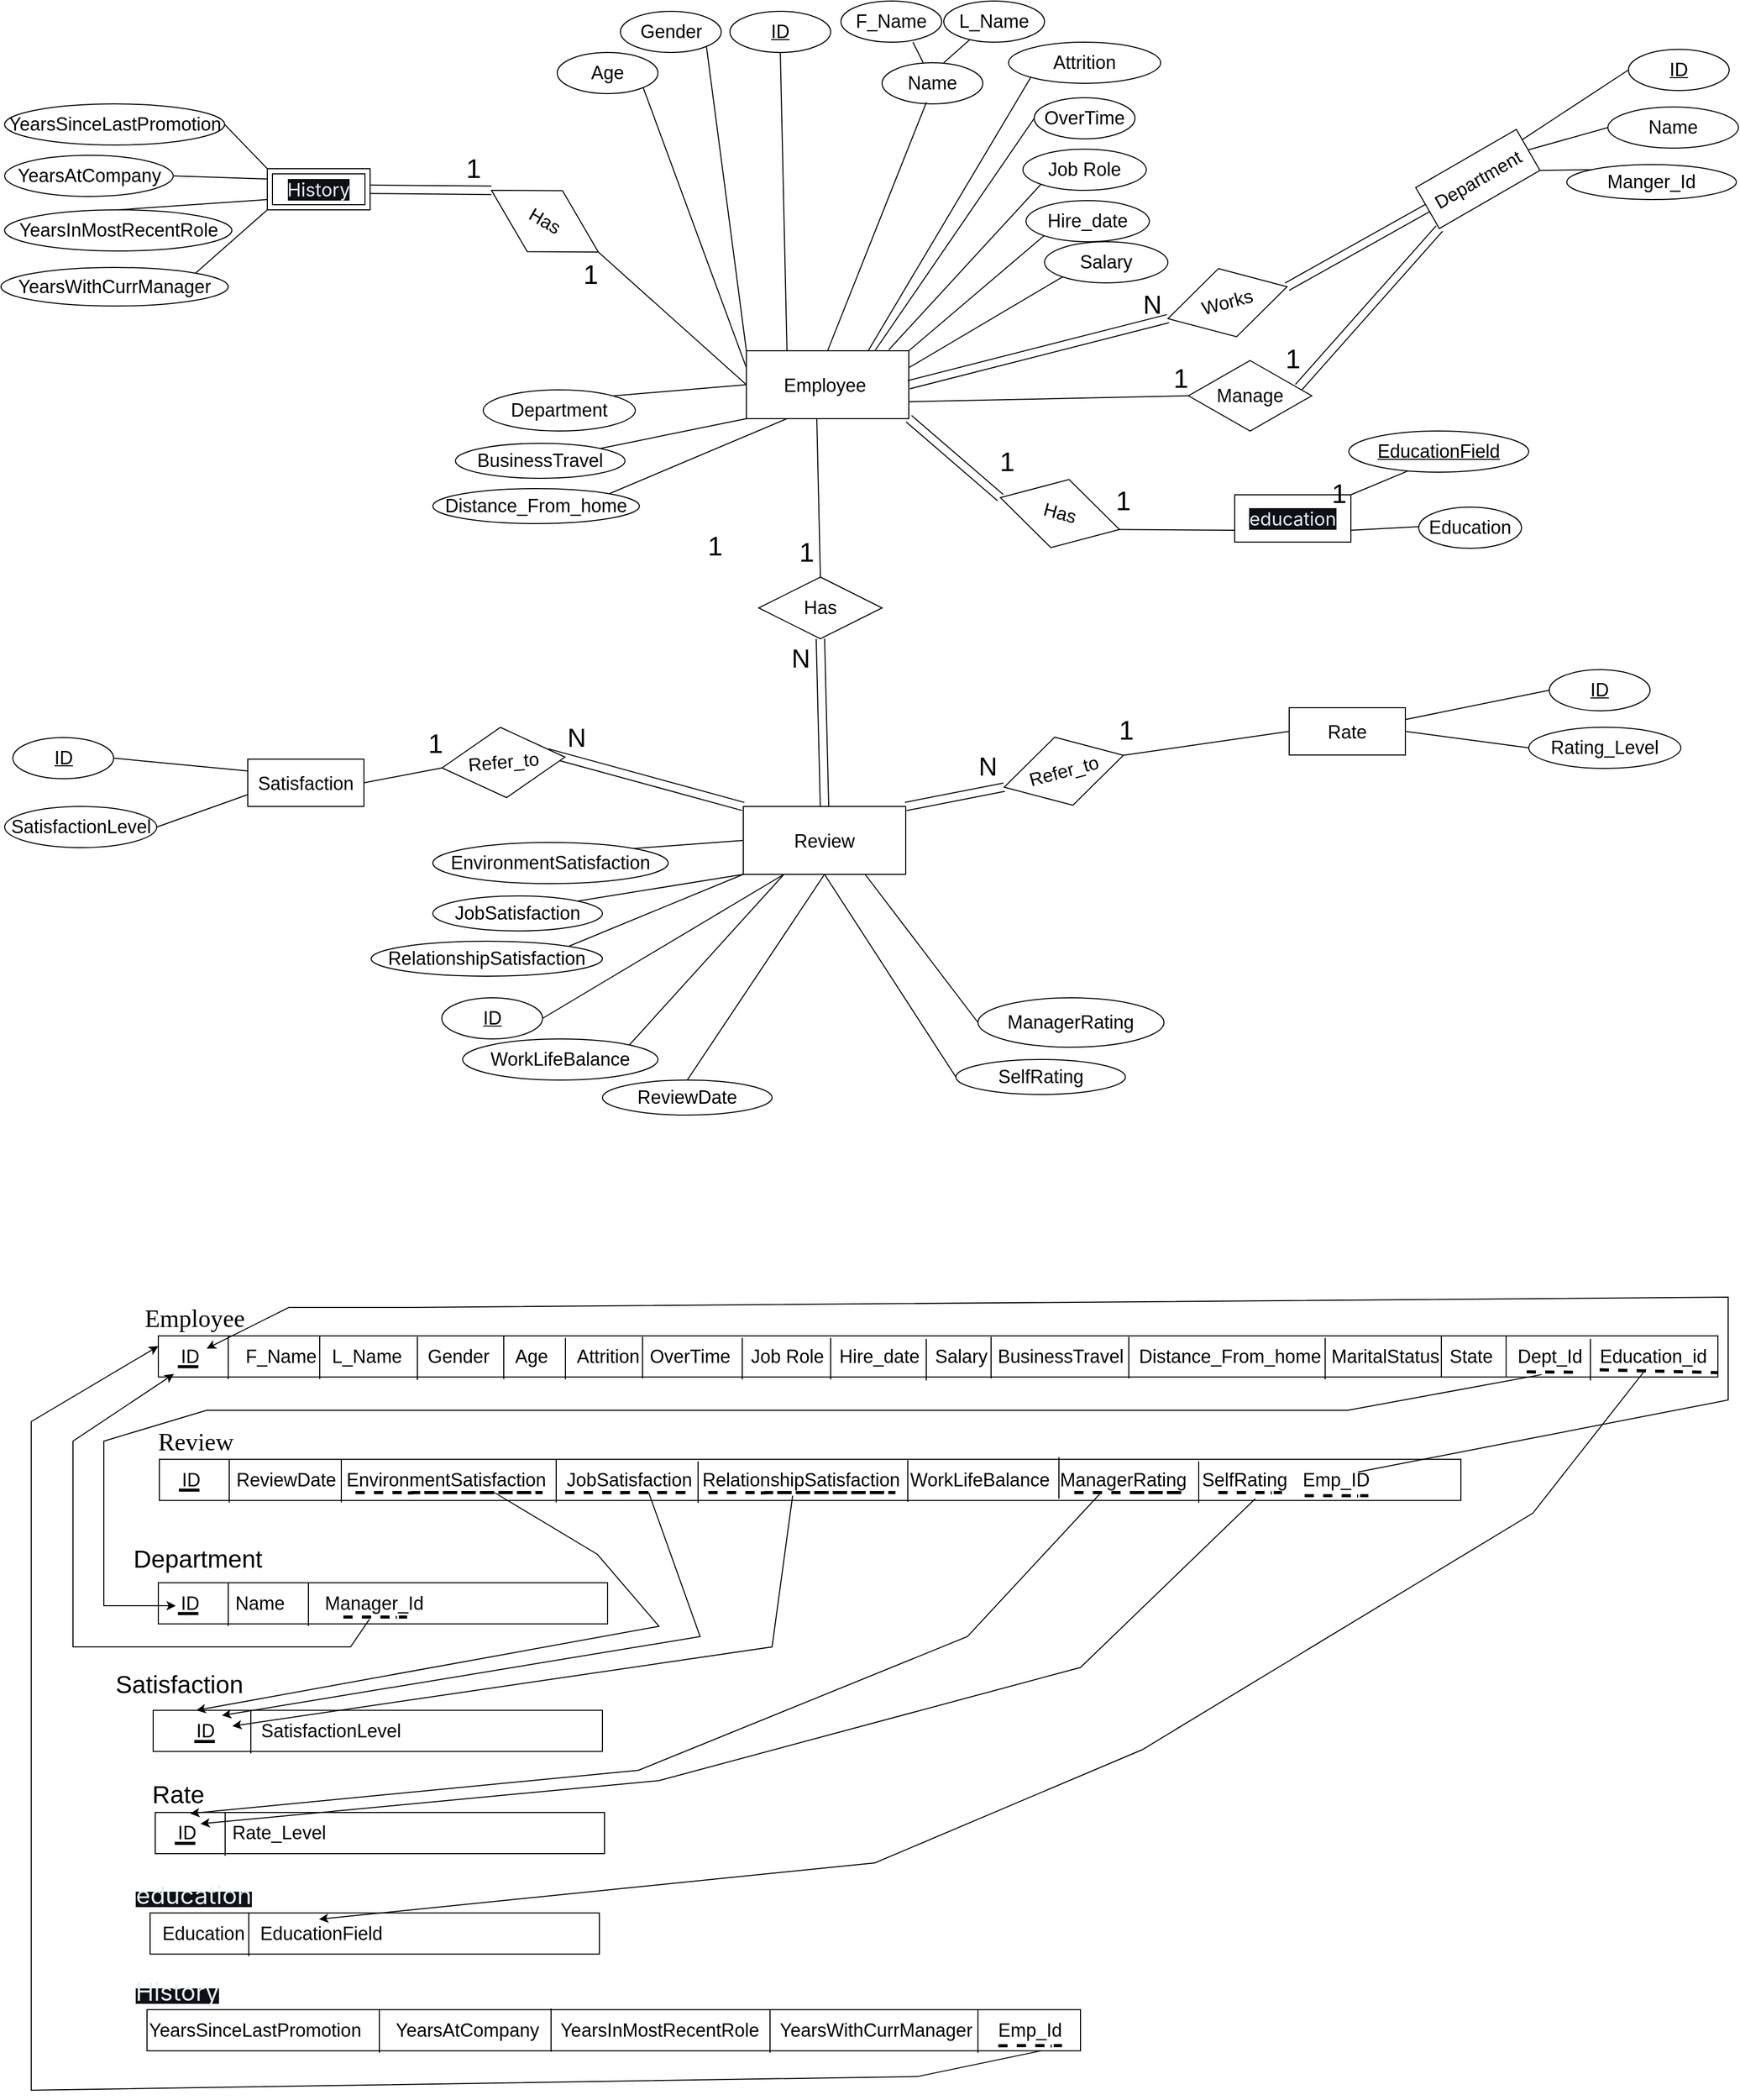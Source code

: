 <mxfile version="24.7.5">
  <diagram name="Page-1" id="nzHkagQQSFCx0A0-8uom">
    <mxGraphModel dx="3197" dy="1058" grid="1" gridSize="10" guides="1" tooltips="1" connect="1" arrows="1" fold="1" page="1" pageScale="1" pageWidth="850" pageHeight="1100" math="0" shadow="0">
      <root>
        <mxCell id="0" />
        <mxCell id="1" parent="0" />
        <mxCell id="NUFsKL0PFLLsc1Rbk0hu-1" value="&lt;span style=&quot;line-height: 107%;&quot;&gt;&lt;font style=&quot;font-size: 18px;&quot;&gt;Employee&amp;nbsp;&lt;/font&gt;&lt;/span&gt;" style="whiteSpace=wrap;html=1;align=center;strokeColor=default;verticalAlign=middle;fontFamily=Helvetica;fontSize=22;fontColor=default;fillColor=default;" parent="1" vertex="1">
          <mxGeometry x="-125" y="340" width="158" height="66" as="geometry" />
        </mxCell>
        <mxCell id="NUFsKL0PFLLsc1Rbk0hu-2" value="Gender" style="ellipse;whiteSpace=wrap;html=1;align=center;strokeColor=default;verticalAlign=middle;fontFamily=Helvetica;fontSize=18;fontColor=default;fontStyle=0;fillColor=default;" parent="1" vertex="1">
          <mxGeometry x="-247.5" y="10" width="98" height="40" as="geometry" />
        </mxCell>
        <mxCell id="NUFsKL0PFLLsc1Rbk0hu-3" value="Name" style="ellipse;whiteSpace=wrap;html=1;align=center;strokeColor=default;verticalAlign=middle;fontFamily=Helvetica;fontSize=18;fontColor=default;fontStyle=0;fillColor=default;" parent="1" vertex="1">
          <mxGeometry x="7" y="60" width="98" height="40" as="geometry" />
        </mxCell>
        <mxCell id="NUFsKL0PFLLsc1Rbk0hu-4" value="" style="endArrow=none;html=1;rounded=0;entryX=0.25;entryY=0;entryDx=0;entryDy=0;exitX=0.5;exitY=1;exitDx=0;exitDy=0;" parent="1" source="NUFsKL0PFLLsc1Rbk0hu-35" target="NUFsKL0PFLLsc1Rbk0hu-1" edge="1">
          <mxGeometry relative="1" as="geometry">
            <mxPoint x="-73" y="110" as="sourcePoint" />
            <mxPoint x="-33" y="140" as="targetPoint" />
            <Array as="points" />
          </mxGeometry>
        </mxCell>
        <mxCell id="NUFsKL0PFLLsc1Rbk0hu-5" value="" style="endArrow=none;html=1;rounded=0;entryX=0;entryY=0;entryDx=0;entryDy=0;exitX=1;exitY=1;exitDx=0;exitDy=0;" parent="1" source="NUFsKL0PFLLsc1Rbk0hu-2" target="NUFsKL0PFLLsc1Rbk0hu-1" edge="1">
          <mxGeometry relative="1" as="geometry">
            <mxPoint x="-96" y="140" as="sourcePoint" />
            <mxPoint x="-46" y="140" as="targetPoint" />
            <Array as="points" />
          </mxGeometry>
        </mxCell>
        <mxCell id="NUFsKL0PFLLsc1Rbk0hu-6" value="" style="endArrow=none;html=1;rounded=0;exitX=0.44;exitY=0.96;exitDx=0;exitDy=0;exitPerimeter=0;entryX=0.5;entryY=0;entryDx=0;entryDy=0;" parent="1" source="NUFsKL0PFLLsc1Rbk0hu-3" target="NUFsKL0PFLLsc1Rbk0hu-1" edge="1">
          <mxGeometry relative="1" as="geometry">
            <mxPoint x="-63" y="240" as="sourcePoint" />
            <mxPoint x="6" y="157" as="targetPoint" />
            <Array as="points" />
          </mxGeometry>
        </mxCell>
        <mxCell id="NUFsKL0PFLLsc1Rbk0hu-7" value="" style="endArrow=none;html=1;rounded=0;" parent="1" edge="1">
          <mxGeometry relative="1" as="geometry">
            <mxPoint x="47" y="60" as="sourcePoint" />
            <mxPoint x="37" y="40" as="targetPoint" />
            <Array as="points" />
          </mxGeometry>
        </mxCell>
        <mxCell id="NUFsKL0PFLLsc1Rbk0hu-8" value="" style="endArrow=none;html=1;rounded=0;entryX=0.276;entryY=0.9;entryDx=0;entryDy=0;entryPerimeter=0;" parent="1" target="NUFsKL0PFLLsc1Rbk0hu-9" edge="1">
          <mxGeometry relative="1" as="geometry">
            <mxPoint x="67" y="60" as="sourcePoint" />
            <mxPoint x="87" y="40" as="targetPoint" />
            <Array as="points" />
          </mxGeometry>
        </mxCell>
        <mxCell id="NUFsKL0PFLLsc1Rbk0hu-9" value="L_Name" style="ellipse;whiteSpace=wrap;html=1;align=center;strokeColor=default;verticalAlign=middle;fontFamily=Helvetica;fontSize=18;fontColor=default;fontStyle=0;fillColor=default;" parent="1" vertex="1">
          <mxGeometry x="67" width="98" height="40" as="geometry" />
        </mxCell>
        <mxCell id="NUFsKL0PFLLsc1Rbk0hu-10" value="F_Name" style="ellipse;whiteSpace=wrap;html=1;align=center;strokeColor=default;verticalAlign=middle;fontFamily=Helvetica;fontSize=18;fontColor=default;fontStyle=0;fillColor=default;" parent="1" vertex="1">
          <mxGeometry x="-33" width="98" height="40" as="geometry" />
        </mxCell>
        <mxCell id="NUFsKL0PFLLsc1Rbk0hu-11" value="Department" style="ellipse;whiteSpace=wrap;html=1;align=center;strokeColor=default;verticalAlign=middle;fontFamily=Helvetica;fontSize=18;fontColor=default;fontStyle=0;fillColor=default;" parent="1" vertex="1">
          <mxGeometry x="-381" y="378" width="148" height="40" as="geometry" />
        </mxCell>
        <mxCell id="NUFsKL0PFLLsc1Rbk0hu-12" value="" style="endArrow=none;html=1;rounded=0;entryX=1;entryY=0;entryDx=0;entryDy=0;exitX=0;exitY=0.5;exitDx=0;exitDy=0;" parent="1" source="NUFsKL0PFLLsc1Rbk0hu-1" target="NUFsKL0PFLLsc1Rbk0hu-11" edge="1">
          <mxGeometry relative="1" as="geometry">
            <mxPoint x="-124.5" y="416" as="sourcePoint" />
            <mxPoint x="-166.5" y="391" as="targetPoint" />
            <Array as="points" />
          </mxGeometry>
        </mxCell>
        <mxCell id="NUFsKL0PFLLsc1Rbk0hu-14" value="" style="endArrow=none;html=1;rounded=0;entryX=0.38;entryY=0.877;entryDx=0;entryDy=0;exitX=1;exitY=0;exitDx=0;exitDy=0;entryPerimeter=0;" parent="1" source="sx932JaqrDD8Sjgy2ovx-2" target="sx932JaqrDD8Sjgy2ovx-4" edge="1">
          <mxGeometry relative="1" as="geometry">
            <mxPoint x="432" y="492" as="sourcePoint" />
            <mxPoint x="525.192" y="459.16" as="targetPoint" />
            <Array as="points" />
          </mxGeometry>
        </mxCell>
        <mxCell id="NUFsKL0PFLLsc1Rbk0hu-15" value="Education" style="ellipse;whiteSpace=wrap;html=1;align=center;strokeColor=default;verticalAlign=middle;fontFamily=Helvetica;fontSize=18;fontColor=default;fontStyle=0;fillColor=default;" parent="1" vertex="1">
          <mxGeometry x="529" y="492" width="100" height="40" as="geometry" />
        </mxCell>
        <mxCell id="NUFsKL0PFLLsc1Rbk0hu-16" value="" style="endArrow=none;html=1;rounded=0;entryX=1;entryY=0.75;entryDx=0;entryDy=0;" parent="1" target="sx932JaqrDD8Sjgy2ovx-2" edge="1">
          <mxGeometry relative="1" as="geometry">
            <mxPoint x="529" y="511" as="sourcePoint" />
            <mxPoint x="457" y="512" as="targetPoint" />
            <Array as="points" />
          </mxGeometry>
        </mxCell>
        <mxCell id="NUFsKL0PFLLsc1Rbk0hu-35" value="ID" style="ellipse;whiteSpace=wrap;html=1;align=center;fontStyle=4;strokeColor=default;verticalAlign=middle;fontFamily=Helvetica;fontSize=18;fontColor=default;fillColor=default;" parent="1" vertex="1">
          <mxGeometry x="-141" y="10" width="98" height="40" as="geometry" />
        </mxCell>
        <mxCell id="vKgDMpSiNGCdPXtvVYjp-1" value="Age" style="ellipse;whiteSpace=wrap;html=1;align=center;strokeColor=default;verticalAlign=middle;fontFamily=Helvetica;fontSize=18;fontColor=default;fontStyle=0;fillColor=default;" parent="1" vertex="1">
          <mxGeometry x="-309" y="50" width="98" height="40" as="geometry" />
        </mxCell>
        <mxCell id="vKgDMpSiNGCdPXtvVYjp-2" value="" style="endArrow=none;html=1;rounded=0;entryX=0;entryY=0.25;entryDx=0;entryDy=0;exitX=1;exitY=1;exitDx=0;exitDy=0;" parent="1" source="vKgDMpSiNGCdPXtvVYjp-1" target="NUFsKL0PFLLsc1Rbk0hu-1" edge="1">
          <mxGeometry relative="1" as="geometry">
            <mxPoint x="-86" y="150" as="sourcePoint" />
            <mxPoint x="-33" y="170" as="targetPoint" />
            <Array as="points" />
          </mxGeometry>
        </mxCell>
        <mxCell id="vKgDMpSiNGCdPXtvVYjp-4" value="" style="endArrow=none;html=1;rounded=0;entryX=0.75;entryY=0;entryDx=0;entryDy=0;exitX=0;exitY=1;exitDx=0;exitDy=0;" parent="1" source="vKgDMpSiNGCdPXtvVYjp-8" target="NUFsKL0PFLLsc1Rbk0hu-1" edge="1">
          <mxGeometry relative="1" as="geometry">
            <mxPoint x="133.558" y="104.226" as="sourcePoint" />
            <mxPoint x="16" y="204" as="targetPoint" />
            <Array as="points" />
          </mxGeometry>
        </mxCell>
        <mxCell id="vKgDMpSiNGCdPXtvVYjp-6" value="BusinessTravel" style="ellipse;whiteSpace=wrap;html=1;align=center;strokeColor=default;verticalAlign=middle;fontFamily=Helvetica;fontSize=18;fontColor=default;fontStyle=0;fillColor=default;" parent="1" vertex="1">
          <mxGeometry x="-408" y="430" width="165" height="34" as="geometry" />
        </mxCell>
        <mxCell id="vKgDMpSiNGCdPXtvVYjp-7" value="" style="endArrow=none;html=1;rounded=0;entryX=1;entryY=0;entryDx=0;entryDy=0;exitX=0;exitY=1;exitDx=0;exitDy=0;" parent="1" source="NUFsKL0PFLLsc1Rbk0hu-1" target="vKgDMpSiNGCdPXtvVYjp-6" edge="1">
          <mxGeometry relative="1" as="geometry">
            <mxPoint x="-124.5" y="436" as="sourcePoint" />
            <mxPoint x="-173.5" y="412" as="targetPoint" />
            <Array as="points" />
          </mxGeometry>
        </mxCell>
        <mxCell id="vKgDMpSiNGCdPXtvVYjp-8" value="Attrition" style="ellipse;whiteSpace=wrap;html=1;align=center;strokeColor=default;verticalAlign=middle;fontFamily=Helvetica;fontSize=18;fontColor=default;fontStyle=0;fillColor=default;" parent="1" vertex="1">
          <mxGeometry x="130" y="40" width="148" height="40" as="geometry" />
        </mxCell>
        <mxCell id="vKgDMpSiNGCdPXtvVYjp-12" value="OverTime" style="ellipse;whiteSpace=wrap;html=1;align=center;strokeColor=default;verticalAlign=middle;fontFamily=Helvetica;fontSize=18;fontColor=default;fontStyle=0;fillColor=default;" parent="1" vertex="1">
          <mxGeometry x="155" y="94" width="98" height="40" as="geometry" />
        </mxCell>
        <mxCell id="vKgDMpSiNGCdPXtvVYjp-14" value="" style="endArrow=none;html=1;rounded=0;exitX=0;exitY=0.5;exitDx=0;exitDy=0;" parent="1" source="vKgDMpSiNGCdPXtvVYjp-12" edge="1">
          <mxGeometry relative="1" as="geometry">
            <mxPoint x="151" y="94" as="sourcePoint" />
            <mxPoint y="340" as="targetPoint" />
            <Array as="points" />
          </mxGeometry>
        </mxCell>
        <mxCell id="vKgDMpSiNGCdPXtvVYjp-15" value="Job Role" style="ellipse;whiteSpace=wrap;html=1;align=center;strokeColor=default;verticalAlign=middle;fontFamily=Helvetica;fontSize=18;fontColor=default;fontStyle=0;fillColor=default;" parent="1" vertex="1">
          <mxGeometry x="144" y="144" width="120" height="40" as="geometry" />
        </mxCell>
        <mxCell id="vKgDMpSiNGCdPXtvVYjp-16" value="" style="endArrow=none;html=1;rounded=0;entryX=0.877;entryY=-0.015;entryDx=0;entryDy=0;exitX=0;exitY=1;exitDx=0;exitDy=0;entryPerimeter=0;" parent="1" source="vKgDMpSiNGCdPXtvVYjp-15" target="NUFsKL0PFLLsc1Rbk0hu-1" edge="1">
          <mxGeometry relative="1" as="geometry">
            <mxPoint x="143.558" y="114.226" as="sourcePoint" />
            <mxPoint x="33" y="194" as="targetPoint" />
            <Array as="points" />
          </mxGeometry>
        </mxCell>
        <mxCell id="vKgDMpSiNGCdPXtvVYjp-18" value="" style="endArrow=none;html=1;rounded=0;entryX=1;entryY=0;entryDx=0;entryDy=0;exitX=0;exitY=1;exitDx=0;exitDy=0;" parent="1" source="vKgDMpSiNGCdPXtvVYjp-19" target="NUFsKL0PFLLsc1Rbk0hu-1" edge="1">
          <mxGeometry relative="1" as="geometry">
            <mxPoint x="153.558" y="124.226" as="sourcePoint" />
            <mxPoint x="57" y="271" as="targetPoint" />
            <Array as="points" />
          </mxGeometry>
        </mxCell>
        <mxCell id="vKgDMpSiNGCdPXtvVYjp-19" value="Hire_date" style="ellipse;whiteSpace=wrap;html=1;align=center;strokeColor=default;verticalAlign=middle;fontFamily=Helvetica;fontSize=18;fontColor=default;fontStyle=0;fillColor=default;" parent="1" vertex="1">
          <mxGeometry x="147" y="194" width="120" height="40" as="geometry" />
        </mxCell>
        <mxCell id="vKgDMpSiNGCdPXtvVYjp-20" value="" style="endArrow=none;html=1;rounded=0;entryX=1;entryY=0.25;entryDx=0;entryDy=0;exitX=0;exitY=1;exitDx=0;exitDy=0;" parent="1" source="vKgDMpSiNGCdPXtvVYjp-21" target="NUFsKL0PFLLsc1Rbk0hu-1" edge="1">
          <mxGeometry relative="1" as="geometry">
            <mxPoint x="165.558" y="192.476" as="sourcePoint" />
            <mxPoint x="42" y="285.75" as="targetPoint" />
            <Array as="points" />
          </mxGeometry>
        </mxCell>
        <mxCell id="vKgDMpSiNGCdPXtvVYjp-21" value="Salary" style="ellipse;whiteSpace=wrap;html=1;align=center;strokeColor=default;verticalAlign=middle;fontFamily=Helvetica;fontSize=18;fontColor=default;fontStyle=0;fillColor=default;" parent="1" vertex="1">
          <mxGeometry x="165" y="234" width="120" height="40" as="geometry" />
        </mxCell>
        <mxCell id="vKgDMpSiNGCdPXtvVYjp-32" value="" style="endArrow=none;html=1;rounded=0;entryX=1;entryY=0.5;entryDx=0;entryDy=0;exitX=0;exitY=0.25;exitDx=0;exitDy=0;" parent="1" source="vKgDMpSiNGCdPXtvVYjp-36" target="vKgDMpSiNGCdPXtvVYjp-35" edge="1">
          <mxGeometry relative="1" as="geometry">
            <mxPoint x="-878.5" y="224" as="sourcePoint" />
            <mxPoint x="-832.5" y="204" as="targetPoint" />
            <Array as="points" />
          </mxGeometry>
        </mxCell>
        <mxCell id="vKgDMpSiNGCdPXtvVYjp-34" value="" style="endArrow=none;html=1;rounded=0;entryX=0;entryY=0.75;entryDx=0;entryDy=0;exitX=0.5;exitY=0;exitDx=0;exitDy=0;" parent="1" source="vKgDMpSiNGCdPXtvVYjp-37" target="vKgDMpSiNGCdPXtvVYjp-36" edge="1">
          <mxGeometry relative="1" as="geometry">
            <mxPoint x="-772.5" y="243" as="sourcePoint" />
            <mxPoint x="-828.5" y="244" as="targetPoint" />
            <Array as="points" />
          </mxGeometry>
        </mxCell>
        <mxCell id="vKgDMpSiNGCdPXtvVYjp-35" value="YearsAtCompany" style="ellipse;whiteSpace=wrap;html=1;align=center;strokeColor=default;verticalAlign=middle;fontFamily=Helvetica;fontSize=18;fontColor=default;fontStyle=0;fillColor=default;" parent="1" vertex="1">
          <mxGeometry x="-846.5" y="150" width="164" height="40" as="geometry" />
        </mxCell>
        <mxCell id="vKgDMpSiNGCdPXtvVYjp-36" value="&lt;div style=&quot;text-align: left;&quot;&gt;&lt;font face=&quot;-apple-system, BlinkMacSystemFont, Segoe UI, Noto Sans, Helvetica, Arial, sans-serif, Apple Color Emoji, Segoe UI Emoji&quot; color=&quot;#e6edf3&quot;&gt;&lt;span style=&quot;font-size: 18px; background-color: rgb(13, 17, 23);&quot;&gt;History&lt;/span&gt;&lt;/font&gt;&lt;/div&gt;" style="shape=ext;margin=3;double=1;whiteSpace=wrap;html=1;align=center;" parent="1" vertex="1">
          <mxGeometry x="-591" y="163" width="100" height="40" as="geometry" />
        </mxCell>
        <mxCell id="vKgDMpSiNGCdPXtvVYjp-37" value="YearsInMostRecentRole" style="ellipse;whiteSpace=wrap;html=1;align=center;strokeColor=default;verticalAlign=middle;fontFamily=Helvetica;fontSize=18;fontColor=default;fontStyle=0;fillColor=default;" parent="1" vertex="1">
          <mxGeometry x="-846.5" y="203" width="221" height="40" as="geometry" />
        </mxCell>
        <mxCell id="vKgDMpSiNGCdPXtvVYjp-38" value="YearsSinceLastPromotion" style="ellipse;whiteSpace=wrap;html=1;align=center;strokeColor=default;verticalAlign=middle;fontFamily=Helvetica;fontSize=18;fontColor=default;fontStyle=0;fillColor=default;" parent="1" vertex="1">
          <mxGeometry x="-846.5" y="100" width="214" height="40" as="geometry" />
        </mxCell>
        <mxCell id="vKgDMpSiNGCdPXtvVYjp-39" value="" style="endArrow=none;html=1;rounded=0;entryX=1;entryY=0.5;entryDx=0;entryDy=0;exitX=0;exitY=0;exitDx=0;exitDy=0;" parent="1" source="vKgDMpSiNGCdPXtvVYjp-36" target="vKgDMpSiNGCdPXtvVYjp-38" edge="1">
          <mxGeometry relative="1" as="geometry">
            <mxPoint x="-488.5" y="72" as="sourcePoint" />
            <mxPoint x="-858.5" y="136" as="targetPoint" />
            <Array as="points" />
          </mxGeometry>
        </mxCell>
        <mxCell id="vKgDMpSiNGCdPXtvVYjp-40" value="" style="endArrow=none;html=1;rounded=0;entryX=0;entryY=1;entryDx=0;entryDy=0;exitX=1;exitY=0;exitDx=0;exitDy=0;" parent="1" source="vKgDMpSiNGCdPXtvVYjp-41" target="vKgDMpSiNGCdPXtvVYjp-36" edge="1">
          <mxGeometry relative="1" as="geometry">
            <mxPoint x="-778.5" y="315.5" as="sourcePoint" />
            <mxPoint x="-543.5" y="242.5" as="targetPoint" />
            <Array as="points" />
          </mxGeometry>
        </mxCell>
        <mxCell id="vKgDMpSiNGCdPXtvVYjp-41" value="YearsWithCurrManager" style="ellipse;whiteSpace=wrap;html=1;align=center;strokeColor=default;verticalAlign=middle;fontFamily=Helvetica;fontSize=18;fontColor=default;fontStyle=0;fillColor=default;" parent="1" vertex="1">
          <mxGeometry x="-850" y="259" width="221" height="37.5" as="geometry" />
        </mxCell>
        <mxCell id="vKgDMpSiNGCdPXtvVYjp-42" style="edgeStyle=orthogonalEdgeStyle;rounded=0;orthogonalLoop=1;jettySize=auto;html=1;exitX=0.5;exitY=1;exitDx=0;exitDy=0;" parent="1" source="vKgDMpSiNGCdPXtvVYjp-36" target="vKgDMpSiNGCdPXtvVYjp-36" edge="1">
          <mxGeometry relative="1" as="geometry" />
        </mxCell>
        <mxCell id="vKgDMpSiNGCdPXtvVYjp-43" value="&lt;span style=&quot;line-height: 107%;&quot;&gt;&lt;font style=&quot;font-size: 18px;&quot;&gt;Department&lt;/font&gt;&lt;/span&gt;" style="whiteSpace=wrap;html=1;align=center;strokeColor=default;verticalAlign=middle;fontFamily=Helvetica;fontSize=22;fontColor=default;fillColor=default;rotation=-30;" parent="1" vertex="1">
          <mxGeometry x="530" y="150" width="113" height="46" as="geometry" />
        </mxCell>
        <mxCell id="vKgDMpSiNGCdPXtvVYjp-44" value="Name" style="ellipse;whiteSpace=wrap;html=1;align=center;strokeColor=default;verticalAlign=middle;fontFamily=Helvetica;fontSize=18;fontColor=default;fontStyle=0;fillColor=default;" parent="1" vertex="1">
          <mxGeometry x="713" y="103" width="127" height="40" as="geometry" />
        </mxCell>
        <mxCell id="vKgDMpSiNGCdPXtvVYjp-45" value="" style="endArrow=none;html=1;rounded=0;exitX=1;exitY=0.25;exitDx=0;exitDy=0;entryX=0;entryY=0.5;entryDx=0;entryDy=0;" parent="1" source="vKgDMpSiNGCdPXtvVYjp-43" target="vKgDMpSiNGCdPXtvVYjp-48" edge="1">
          <mxGeometry relative="1" as="geometry">
            <mxPoint x="1136" y="67" as="sourcePoint" />
            <mxPoint x="963" y="-56" as="targetPoint" />
            <Array as="points" />
          </mxGeometry>
        </mxCell>
        <mxCell id="vKgDMpSiNGCdPXtvVYjp-46" value="Manger_Id" style="ellipse;whiteSpace=wrap;html=1;align=center;strokeColor=default;verticalAlign=middle;fontFamily=Helvetica;fontSize=18;fontColor=default;fontStyle=0;fillColor=default;" parent="1" vertex="1">
          <mxGeometry x="673" y="159" width="165" height="34" as="geometry" />
        </mxCell>
        <mxCell id="vKgDMpSiNGCdPXtvVYjp-47" value="" style="endArrow=none;html=1;rounded=0;entryX=0;entryY=0;entryDx=0;entryDy=0;exitX=1;exitY=1;exitDx=0;exitDy=0;" parent="1" source="vKgDMpSiNGCdPXtvVYjp-43" target="vKgDMpSiNGCdPXtvVYjp-46" edge="1">
          <mxGeometry relative="1" as="geometry">
            <mxPoint x="1136" y="90" as="sourcePoint" />
            <mxPoint x="1087.5" y="96" as="targetPoint" />
            <Array as="points" />
          </mxGeometry>
        </mxCell>
        <mxCell id="vKgDMpSiNGCdPXtvVYjp-48" value="ID" style="ellipse;whiteSpace=wrap;html=1;align=center;fontStyle=4;strokeColor=default;verticalAlign=middle;fontFamily=Helvetica;fontSize=18;fontColor=default;fillColor=default;" parent="1" vertex="1">
          <mxGeometry x="733" y="47" width="98" height="40" as="geometry" />
        </mxCell>
        <mxCell id="vKgDMpSiNGCdPXtvVYjp-49" value="" style="endArrow=none;html=1;rounded=0;entryX=0;entryY=0.5;entryDx=0;entryDy=0;exitX=1;exitY=0.5;exitDx=0;exitDy=0;" parent="1" source="vKgDMpSiNGCdPXtvVYjp-43" target="vKgDMpSiNGCdPXtvVYjp-44" edge="1">
          <mxGeometry relative="1" as="geometry">
            <mxPoint x="1136" y="78.5" as="sourcePoint" />
            <mxPoint x="1048" y="-27" as="targetPoint" />
            <Array as="points" />
          </mxGeometry>
        </mxCell>
        <mxCell id="vKgDMpSiNGCdPXtvVYjp-51" value="&lt;span style=&quot;line-height: 107%;&quot;&gt;&lt;font style=&quot;font-size: 18px;&quot;&gt;Rate&lt;/font&gt;&lt;/span&gt;" style="whiteSpace=wrap;html=1;align=center;strokeColor=default;verticalAlign=middle;fontFamily=Helvetica;fontSize=22;fontColor=default;fillColor=default;" parent="1" vertex="1">
          <mxGeometry x="403" y="687" width="113" height="46" as="geometry" />
        </mxCell>
        <mxCell id="vKgDMpSiNGCdPXtvVYjp-52" value="Rating_Level" style="ellipse;whiteSpace=wrap;html=1;align=center;strokeColor=default;verticalAlign=middle;fontFamily=Helvetica;fontSize=18;fontColor=default;fontStyle=0;fillColor=default;" parent="1" vertex="1">
          <mxGeometry x="636" y="706" width="148" height="40" as="geometry" />
        </mxCell>
        <mxCell id="vKgDMpSiNGCdPXtvVYjp-53" value="" style="endArrow=none;html=1;rounded=0;exitX=1;exitY=0.25;exitDx=0;exitDy=0;entryX=0;entryY=0.5;entryDx=0;entryDy=0;" parent="1" source="vKgDMpSiNGCdPXtvVYjp-51" target="vKgDMpSiNGCdPXtvVYjp-56" edge="1">
          <mxGeometry relative="1" as="geometry">
            <mxPoint x="1059" y="670" as="sourcePoint" />
            <mxPoint x="886" y="547" as="targetPoint" />
            <Array as="points" />
          </mxGeometry>
        </mxCell>
        <mxCell id="vKgDMpSiNGCdPXtvVYjp-56" value="ID" style="ellipse;whiteSpace=wrap;html=1;align=center;fontStyle=4;strokeColor=default;verticalAlign=middle;fontFamily=Helvetica;fontSize=18;fontColor=default;fillColor=default;" parent="1" vertex="1">
          <mxGeometry x="656" y="650" width="98" height="40" as="geometry" />
        </mxCell>
        <mxCell id="vKgDMpSiNGCdPXtvVYjp-57" value="" style="endArrow=none;html=1;rounded=0;entryX=0;entryY=0.5;entryDx=0;entryDy=0;exitX=1;exitY=0.5;exitDx=0;exitDy=0;" parent="1" source="vKgDMpSiNGCdPXtvVYjp-51" target="vKgDMpSiNGCdPXtvVYjp-52" edge="1">
          <mxGeometry relative="1" as="geometry">
            <mxPoint x="1059" y="681.5" as="sourcePoint" />
            <mxPoint x="971" y="576" as="targetPoint" />
            <Array as="points" />
          </mxGeometry>
        </mxCell>
        <mxCell id="vKgDMpSiNGCdPXtvVYjp-59" value="&lt;span style=&quot;text-align: left;&quot;&gt;&lt;font style=&quot;font-size: 18px;&quot;&gt;Satisfaction&lt;/font&gt;&lt;/span&gt;" style="whiteSpace=wrap;html=1;align=center;strokeColor=default;verticalAlign=middle;fontFamily=Helvetica;fontSize=22;fontColor=default;fillColor=default;" parent="1" vertex="1">
          <mxGeometry x="-610" y="737" width="113" height="46" as="geometry" />
        </mxCell>
        <mxCell id="vKgDMpSiNGCdPXtvVYjp-60" value="&lt;span style=&quot;text-align: left;&quot;&gt;&lt;font style=&quot;font-size: 18px;&quot;&gt;SatisfactionLevel&lt;/font&gt;&lt;/span&gt;" style="ellipse;whiteSpace=wrap;html=1;align=center;strokeColor=default;verticalAlign=middle;fontFamily=Helvetica;fontSize=18;fontColor=default;fontStyle=0;fillColor=default;" parent="1" vertex="1">
          <mxGeometry x="-846.5" y="783" width="148" height="40" as="geometry" />
        </mxCell>
        <mxCell id="vKgDMpSiNGCdPXtvVYjp-61" value="" style="endArrow=none;html=1;rounded=0;exitX=0;exitY=0.25;exitDx=0;exitDy=0;entryX=1;entryY=0.5;entryDx=0;entryDy=0;" parent="1" source="vKgDMpSiNGCdPXtvVYjp-59" target="vKgDMpSiNGCdPXtvVYjp-62" edge="1">
          <mxGeometry relative="1" as="geometry">
            <mxPoint x="46" y="720" as="sourcePoint" />
            <mxPoint x="-127" y="597" as="targetPoint" />
            <Array as="points" />
          </mxGeometry>
        </mxCell>
        <mxCell id="vKgDMpSiNGCdPXtvVYjp-62" value="ID" style="ellipse;whiteSpace=wrap;html=1;align=center;fontStyle=4;strokeColor=default;verticalAlign=middle;fontFamily=Helvetica;fontSize=18;fontColor=default;fillColor=default;" parent="1" vertex="1">
          <mxGeometry x="-838.5" y="716" width="98" height="40" as="geometry" />
        </mxCell>
        <mxCell id="vKgDMpSiNGCdPXtvVYjp-63" value="" style="endArrow=none;html=1;rounded=0;entryX=1;entryY=0.5;entryDx=0;entryDy=0;exitX=0;exitY=0.75;exitDx=0;exitDy=0;" parent="1" source="vKgDMpSiNGCdPXtvVYjp-59" target="vKgDMpSiNGCdPXtvVYjp-60" edge="1">
          <mxGeometry relative="1" as="geometry">
            <mxPoint x="46" y="731.5" as="sourcePoint" />
            <mxPoint x="-42" y="626" as="targetPoint" />
            <Array as="points" />
          </mxGeometry>
        </mxCell>
        <mxCell id="vKgDMpSiNGCdPXtvVYjp-64" value="&lt;span style=&quot;line-height: 107%;&quot;&gt;&lt;font style=&quot;font-size: 18px;&quot;&gt;Review&lt;/font&gt;&lt;/span&gt;" style="whiteSpace=wrap;html=1;align=center;strokeColor=default;verticalAlign=middle;fontFamily=Helvetica;fontSize=22;fontColor=default;fillColor=default;" parent="1" vertex="1">
          <mxGeometry x="-128" y="783" width="158" height="66" as="geometry" />
        </mxCell>
        <mxCell id="vKgDMpSiNGCdPXtvVYjp-65" value="EnvironmentSatisfaction" style="ellipse;whiteSpace=wrap;html=1;align=center;strokeColor=default;verticalAlign=middle;fontFamily=Helvetica;fontSize=18;fontColor=default;fontStyle=0;fillColor=default;" parent="1" vertex="1">
          <mxGeometry x="-430" y="818" width="229" height="40" as="geometry" />
        </mxCell>
        <mxCell id="vKgDMpSiNGCdPXtvVYjp-66" value="" style="endArrow=none;html=1;rounded=0;entryX=1;entryY=0;entryDx=0;entryDy=0;exitX=0;exitY=0.5;exitDx=0;exitDy=0;" parent="1" source="vKgDMpSiNGCdPXtvVYjp-64" target="vKgDMpSiNGCdPXtvVYjp-65" edge="1">
          <mxGeometry relative="1" as="geometry">
            <mxPoint x="-92.5" y="856" as="sourcePoint" />
            <mxPoint x="-134.5" y="831" as="targetPoint" />
            <Array as="points" />
          </mxGeometry>
        </mxCell>
        <mxCell id="vKgDMpSiNGCdPXtvVYjp-67" value="JobSatisfaction" style="ellipse;whiteSpace=wrap;html=1;align=center;strokeColor=default;verticalAlign=middle;fontFamily=Helvetica;fontSize=18;fontColor=default;fontStyle=0;fillColor=default;" parent="1" vertex="1">
          <mxGeometry x="-430" y="870" width="165" height="34" as="geometry" />
        </mxCell>
        <mxCell id="vKgDMpSiNGCdPXtvVYjp-68" value="" style="endArrow=none;html=1;rounded=0;entryX=1;entryY=0;entryDx=0;entryDy=0;exitX=0;exitY=1;exitDx=0;exitDy=0;" parent="1" source="vKgDMpSiNGCdPXtvVYjp-64" target="vKgDMpSiNGCdPXtvVYjp-67" edge="1">
          <mxGeometry relative="1" as="geometry">
            <mxPoint x="-92.5" y="876" as="sourcePoint" />
            <mxPoint x="-141.5" y="852" as="targetPoint" />
            <Array as="points" />
          </mxGeometry>
        </mxCell>
        <mxCell id="vKgDMpSiNGCdPXtvVYjp-69" value="" style="endArrow=none;html=1;rounded=0;entryX=1;entryY=0;entryDx=0;entryDy=0;exitX=0;exitY=1;exitDx=0;exitDy=0;" parent="1" source="vKgDMpSiNGCdPXtvVYjp-64" target="vKgDMpSiNGCdPXtvVYjp-70" edge="1">
          <mxGeometry relative="1" as="geometry">
            <mxPoint x="-93" y="890" as="sourcePoint" />
            <mxPoint x="-141.5" y="896" as="targetPoint" />
            <Array as="points" />
          </mxGeometry>
        </mxCell>
        <mxCell id="vKgDMpSiNGCdPXtvVYjp-70" value="RelationshipSatisfaction" style="ellipse;whiteSpace=wrap;html=1;align=center;strokeColor=default;verticalAlign=middle;fontFamily=Helvetica;fontSize=18;fontColor=default;fontStyle=0;fillColor=default;" parent="1" vertex="1">
          <mxGeometry x="-490" y="914" width="225" height="34" as="geometry" />
        </mxCell>
        <mxCell id="vKgDMpSiNGCdPXtvVYjp-71" value="" style="endArrow=none;html=1;rounded=0;exitX=0.25;exitY=1;exitDx=0;exitDy=0;entryX=1;entryY=0.5;entryDx=0;entryDy=0;" parent="1" source="vKgDMpSiNGCdPXtvVYjp-64" target="vKgDMpSiNGCdPXtvVYjp-72" edge="1">
          <mxGeometry relative="1" as="geometry">
            <mxPoint x="-192.75" y="1002" as="sourcePoint" />
            <mxPoint x="290.25" y="850" as="targetPoint" />
            <Array as="points" />
          </mxGeometry>
        </mxCell>
        <mxCell id="vKgDMpSiNGCdPXtvVYjp-72" value="ID" style="ellipse;whiteSpace=wrap;html=1;align=center;fontStyle=4;strokeColor=default;verticalAlign=middle;fontFamily=Helvetica;fontSize=18;fontColor=default;fillColor=default;" parent="1" vertex="1">
          <mxGeometry x="-421.25" y="969" width="98" height="40" as="geometry" />
        </mxCell>
        <mxCell id="vKgDMpSiNGCdPXtvVYjp-75" value="WorkLifeBalance" style="ellipse;whiteSpace=wrap;html=1;align=center;strokeColor=default;verticalAlign=middle;fontFamily=Helvetica;fontSize=18;fontColor=default;fontStyle=0;fillColor=default;" parent="1" vertex="1">
          <mxGeometry x="-401" y="1009" width="190" height="40" as="geometry" />
        </mxCell>
        <mxCell id="vKgDMpSiNGCdPXtvVYjp-76" value="" style="endArrow=none;html=1;rounded=0;entryX=1;entryY=0;entryDx=0;entryDy=0;exitX=0.25;exitY=1;exitDx=0;exitDy=0;" parent="1" source="vKgDMpSiNGCdPXtvVYjp-64" target="vKgDMpSiNGCdPXtvVYjp-75" edge="1">
          <mxGeometry relative="1" as="geometry">
            <mxPoint x="-23" y="1017.5" as="sourcePoint" />
            <mxPoint x="-64.5" y="1035.5" as="targetPoint" />
            <Array as="points" />
          </mxGeometry>
        </mxCell>
        <mxCell id="vKgDMpSiNGCdPXtvVYjp-77" value="ReviewDate" style="ellipse;whiteSpace=wrap;html=1;align=center;strokeColor=default;verticalAlign=middle;fontFamily=Helvetica;fontSize=18;fontColor=default;fontStyle=0;fillColor=default;" parent="1" vertex="1">
          <mxGeometry x="-265" y="1049" width="165" height="34" as="geometry" />
        </mxCell>
        <mxCell id="vKgDMpSiNGCdPXtvVYjp-78" value="" style="endArrow=none;html=1;rounded=0;entryX=0.5;entryY=0;entryDx=0;entryDy=0;exitX=0.5;exitY=1;exitDx=0;exitDy=0;" parent="1" source="vKgDMpSiNGCdPXtvVYjp-64" target="vKgDMpSiNGCdPXtvVYjp-77" edge="1">
          <mxGeometry relative="1" as="geometry">
            <mxPoint x="138" y="990" as="sourcePoint" />
            <mxPoint x="89.5" y="996" as="targetPoint" />
            <Array as="points" />
          </mxGeometry>
        </mxCell>
        <mxCell id="vKgDMpSiNGCdPXtvVYjp-79" value="SelfRating" style="ellipse;whiteSpace=wrap;html=1;align=center;strokeColor=default;verticalAlign=middle;fontFamily=Helvetica;fontSize=18;fontColor=default;fontStyle=0;fillColor=default;" parent="1" vertex="1">
          <mxGeometry x="78.75" y="1029" width="165" height="34" as="geometry" />
        </mxCell>
        <mxCell id="vKgDMpSiNGCdPXtvVYjp-80" value="" style="endArrow=none;html=1;rounded=0;entryX=0;entryY=0.5;entryDx=0;entryDy=0;exitX=0.5;exitY=1;exitDx=0;exitDy=0;" parent="1" source="vKgDMpSiNGCdPXtvVYjp-64" target="vKgDMpSiNGCdPXtvVYjp-79" edge="1">
          <mxGeometry relative="1" as="geometry">
            <mxPoint x="50" y="919" as="sourcePoint" />
            <mxPoint x="116.5" y="1076" as="targetPoint" />
            <Array as="points" />
          </mxGeometry>
        </mxCell>
        <mxCell id="vKgDMpSiNGCdPXtvVYjp-81" value="" style="endArrow=none;html=1;rounded=0;entryX=0;entryY=0.5;entryDx=0;entryDy=0;exitX=0.75;exitY=1;exitDx=0;exitDy=0;" parent="1" source="vKgDMpSiNGCdPXtvVYjp-64" target="vKgDMpSiNGCdPXtvVYjp-82" edge="1">
          <mxGeometry relative="1" as="geometry">
            <mxPoint x="50" y="886" as="sourcePoint" />
            <mxPoint x="153.5" y="1002" as="targetPoint" />
            <Array as="points" />
          </mxGeometry>
        </mxCell>
        <mxCell id="vKgDMpSiNGCdPXtvVYjp-82" value="ManagerRating" style="ellipse;whiteSpace=wrap;html=1;align=center;strokeColor=default;verticalAlign=middle;fontFamily=Helvetica;fontSize=18;fontColor=default;fontStyle=0;fillColor=default;" parent="1" vertex="1">
          <mxGeometry x="100.25" y="969" width="181" height="48" as="geometry" />
        </mxCell>
        <mxCell id="vKgDMpSiNGCdPXtvVYjp-83" value="&lt;span style=&quot;font-size: 18px;&quot;&gt;Has&lt;/span&gt;" style="shape=rhombus;perimeter=rhombusPerimeter;whiteSpace=wrap;html=1;align=center;" parent="1" vertex="1">
          <mxGeometry x="-113" y="560" width="120" height="60" as="geometry" />
        </mxCell>
        <mxCell id="vKgDMpSiNGCdPXtvVYjp-86" value="" style="endArrow=none;html=1;rounded=0;fontSize=18;exitX=0.75;exitY=1;exitDx=0;exitDy=0;entryX=0.5;entryY=0;entryDx=0;entryDy=0;" parent="1" target="vKgDMpSiNGCdPXtvVYjp-83" edge="1">
          <mxGeometry relative="1" as="geometry">
            <mxPoint x="-56.5" y="406" as="sourcePoint" />
            <mxPoint x="168.5" y="501" as="targetPoint" />
          </mxGeometry>
        </mxCell>
        <mxCell id="vKgDMpSiNGCdPXtvVYjp-87" value="1" style="resizable=0;html=1;align=right;verticalAlign=bottom;fontSize=26;" parent="vKgDMpSiNGCdPXtvVYjp-86" connectable="0" vertex="1">
          <mxGeometry x="1" relative="1" as="geometry">
            <mxPoint x="-5" y="-6" as="offset" />
          </mxGeometry>
        </mxCell>
        <mxCell id="vKgDMpSiNGCdPXtvVYjp-88" value="" style="shape=link;html=1;rounded=0;fontFamily=Helvetica;fontSize=100;fontColor=default;fontStyle=0;resizable=0;entryX=0.5;entryY=1;entryDx=0;entryDy=0;exitX=0.5;exitY=0;exitDx=0;exitDy=0;verticalAlign=middle;width=8.182;" parent="1" source="vKgDMpSiNGCdPXtvVYjp-64" target="vKgDMpSiNGCdPXtvVYjp-83" edge="1">
          <mxGeometry relative="1" as="geometry">
            <mxPoint x="70" y="750" as="sourcePoint" />
            <mxPoint x="-60" y="640" as="targetPoint" />
          </mxGeometry>
        </mxCell>
        <mxCell id="vKgDMpSiNGCdPXtvVYjp-89" value="N" style="resizable=0;html=1;whiteSpace=wrap;align=right;verticalAlign=bottom;strokeColor=default;fontFamily=Helvetica;fontSize=25;fontColor=default;fontStyle=0;fillColor=default;" parent="vKgDMpSiNGCdPXtvVYjp-88" connectable="0" vertex="1">
          <mxGeometry x="1" relative="1" as="geometry">
            <mxPoint x="-9" y="35" as="offset" />
          </mxGeometry>
        </mxCell>
        <mxCell id="vKgDMpSiNGCdPXtvVYjp-109" value="N" style="resizable=0;html=1;whiteSpace=wrap;align=right;verticalAlign=bottom;strokeColor=default;fontFamily=Helvetica;fontSize=25;fontColor=default;fontStyle=0;fillColor=default;" parent="vKgDMpSiNGCdPXtvVYjp-88" connectable="0" vertex="1">
          <mxGeometry x="1" relative="1" as="geometry">
            <mxPoint x="333" y="-309" as="offset" />
          </mxGeometry>
        </mxCell>
        <mxCell id="vKgDMpSiNGCdPXtvVYjp-129" value="N" style="resizable=0;html=1;whiteSpace=wrap;align=right;verticalAlign=bottom;strokeColor=default;fontFamily=Helvetica;fontSize=25;fontColor=default;fontStyle=0;fillColor=default;" parent="vKgDMpSiNGCdPXtvVYjp-88" connectable="0" vertex="1">
          <mxGeometry x="1" relative="1" as="geometry">
            <mxPoint x="173" y="140" as="offset" />
          </mxGeometry>
        </mxCell>
        <mxCell id="vKgDMpSiNGCdPXtvVYjp-136" value="N" style="resizable=0;html=1;whiteSpace=wrap;align=right;verticalAlign=bottom;strokeColor=default;fontFamily=Helvetica;fontSize=25;fontColor=default;fontStyle=0;fillColor=default;" parent="vKgDMpSiNGCdPXtvVYjp-88" connectable="0" vertex="1">
          <mxGeometry x="1" relative="1" as="geometry">
            <mxPoint x="-227" y="112" as="offset" />
          </mxGeometry>
        </mxCell>
        <mxCell id="vKgDMpSiNGCdPXtvVYjp-90" value="" style="shape=link;html=1;rounded=0;fontFamily=Helvetica;fontSize=100;fontColor=default;fontStyle=0;resizable=0;entryX=0;entryY=0.5;entryDx=0;entryDy=0;exitX=1;exitY=0.5;exitDx=0;exitDy=0;verticalAlign=middle;width=8.182;" parent="1" source="vKgDMpSiNGCdPXtvVYjp-36" target="vKgDMpSiNGCdPXtvVYjp-94" edge="1">
          <mxGeometry relative="1" as="geometry">
            <mxPoint x="-317" y="411.5" as="sourcePoint" />
            <mxPoint x="-328" y="268.5" as="targetPoint" />
          </mxGeometry>
        </mxCell>
        <mxCell id="vKgDMpSiNGCdPXtvVYjp-92" value="" style="endArrow=none;html=1;rounded=0;fontSize=18;exitX=0;exitY=0.5;exitDx=0;exitDy=0;entryX=1;entryY=0.5;entryDx=0;entryDy=0;" parent="1" source="NUFsKL0PFLLsc1Rbk0hu-1" target="vKgDMpSiNGCdPXtvVYjp-94" edge="1">
          <mxGeometry relative="1" as="geometry">
            <mxPoint x="-324.5" y="34.5" as="sourcePoint" />
            <mxPoint x="-99.5" y="129.5" as="targetPoint" />
          </mxGeometry>
        </mxCell>
        <mxCell id="vKgDMpSiNGCdPXtvVYjp-93" value="1" style="resizable=0;html=1;align=right;verticalAlign=bottom;fontSize=26;" parent="vKgDMpSiNGCdPXtvVYjp-92" connectable="0" vertex="1">
          <mxGeometry x="1" relative="1" as="geometry">
            <mxPoint x="1" y="40" as="offset" />
          </mxGeometry>
        </mxCell>
        <mxCell id="vKgDMpSiNGCdPXtvVYjp-94" value="&lt;span style=&quot;font-size: 18px;&quot;&gt;Has&lt;/span&gt;" style="shape=rhombus;perimeter=rhombusPerimeter;whiteSpace=wrap;html=1;align=center;rotation=30;" parent="1" vertex="1">
          <mxGeometry x="-381" y="179.75" width="120" height="68.5" as="geometry" />
        </mxCell>
        <mxCell id="vKgDMpSiNGCdPXtvVYjp-96" value="1" style="resizable=0;html=1;align=right;verticalAlign=bottom;fontSize=26;" parent="1" connectable="0" vertex="1">
          <mxGeometry x="-243.003" y="163.001" as="geometry">
            <mxPoint x="-139" y="17" as="offset" />
          </mxGeometry>
        </mxCell>
        <mxCell id="vKgDMpSiNGCdPXtvVYjp-101" value="&lt;span style=&quot;font-size: 18px;&quot;&gt;Has&lt;/span&gt;" style="shape=rhombus;perimeter=rhombusPerimeter;whiteSpace=wrap;html=1;align=center;rotation=15;" parent="1" vertex="1">
          <mxGeometry x="120" y="464" width="120" height="68.5" as="geometry" />
        </mxCell>
        <mxCell id="vKgDMpSiNGCdPXtvVYjp-104" value="&lt;span style=&quot;font-size: 18px;&quot;&gt;Works&lt;/span&gt;" style="shape=rhombus;perimeter=rhombusPerimeter;whiteSpace=wrap;html=1;align=center;rotation=-15;" parent="1" vertex="1">
          <mxGeometry x="283" y="259" width="120" height="68.5" as="geometry" />
        </mxCell>
        <mxCell id="vKgDMpSiNGCdPXtvVYjp-108" value="" style="shape=link;html=1;rounded=0;fontFamily=Helvetica;fontSize=100;fontColor=default;fontStyle=0;resizable=0;exitX=0;exitY=0.5;exitDx=0;exitDy=0;verticalAlign=middle;width=8.182;entryX=1;entryY=0.5;entryDx=0;entryDy=0;" parent="1" source="vKgDMpSiNGCdPXtvVYjp-104" target="NUFsKL0PFLLsc1Rbk0hu-1" edge="1">
          <mxGeometry relative="1" as="geometry">
            <mxPoint x="266.5" y="310" as="sourcePoint" />
            <mxPoint x="141.5" y="326" as="targetPoint" />
          </mxGeometry>
        </mxCell>
        <mxCell id="vKgDMpSiNGCdPXtvVYjp-116" value="" style="shape=link;html=1;rounded=0;fontFamily=Helvetica;fontSize=100;fontColor=default;fontStyle=0;resizable=0;exitX=0;exitY=0.5;exitDx=0;exitDy=0;verticalAlign=middle;width=8.182;entryX=1;entryY=0.5;entryDx=0;entryDy=0;" parent="1" source="vKgDMpSiNGCdPXtvVYjp-43" target="vKgDMpSiNGCdPXtvVYjp-104" edge="1">
          <mxGeometry relative="1" as="geometry">
            <mxPoint x="552" y="232.5" as="sourcePoint" />
            <mxPoint x="300" y="296.5" as="targetPoint" />
          </mxGeometry>
        </mxCell>
        <mxCell id="vKgDMpSiNGCdPXtvVYjp-119" value="&lt;span style=&quot;font-size: 18px;&quot;&gt;Manage&lt;/span&gt;" style="shape=rhombus;perimeter=rhombusPerimeter;whiteSpace=wrap;html=1;align=center;rotation=0;" parent="1" vertex="1">
          <mxGeometry x="305" y="349.5" width="120" height="68.5" as="geometry" />
        </mxCell>
        <mxCell id="vKgDMpSiNGCdPXtvVYjp-120" value="" style="shape=link;html=1;rounded=0;fontFamily=Helvetica;fontSize=100;fontColor=default;fontStyle=0;resizable=0;exitX=0;exitY=1;exitDx=0;exitDy=0;verticalAlign=middle;width=8.182;entryX=0.893;entryY=0.378;entryDx=0;entryDy=0;entryPerimeter=0;" parent="1" source="vKgDMpSiNGCdPXtvVYjp-43" target="vKgDMpSiNGCdPXtvVYjp-119" edge="1">
          <mxGeometry relative="1" as="geometry">
            <mxPoint x="562" y="310" as="sourcePoint" />
            <mxPoint x="425" y="387" as="targetPoint" />
          </mxGeometry>
        </mxCell>
        <mxCell id="vKgDMpSiNGCdPXtvVYjp-121" value="" style="endArrow=none;html=1;rounded=0;fontSize=18;exitX=1;exitY=0.75;exitDx=0;exitDy=0;entryX=0;entryY=0.5;entryDx=0;entryDy=0;" parent="1" source="NUFsKL0PFLLsc1Rbk0hu-1" target="vKgDMpSiNGCdPXtvVYjp-119" edge="1">
          <mxGeometry relative="1" as="geometry">
            <mxPoint x="67" y="402" as="sourcePoint" />
            <mxPoint x="162" y="464" as="targetPoint" />
          </mxGeometry>
        </mxCell>
        <mxCell id="vKgDMpSiNGCdPXtvVYjp-122" value="1" style="resizable=0;html=1;align=right;verticalAlign=bottom;fontSize=26;" parent="vKgDMpSiNGCdPXtvVYjp-121" connectable="0" vertex="1">
          <mxGeometry x="1" relative="1" as="geometry">
            <mxPoint x="1" y="1" as="offset" />
          </mxGeometry>
        </mxCell>
        <mxCell id="vKgDMpSiNGCdPXtvVYjp-123" value="1" style="resizable=0;html=1;align=right;verticalAlign=bottom;fontSize=26;" parent="vKgDMpSiNGCdPXtvVYjp-121" connectable="0" vertex="1">
          <mxGeometry x="1" relative="1" as="geometry">
            <mxPoint x="110" y="-18" as="offset" />
          </mxGeometry>
        </mxCell>
        <mxCell id="vKgDMpSiNGCdPXtvVYjp-125" value="" style="endArrow=none;html=1;rounded=0;fontSize=18;exitX=0;exitY=0.5;exitDx=0;exitDy=0;entryX=1;entryY=0.5;entryDx=0;entryDy=0;" parent="1" source="vKgDMpSiNGCdPXtvVYjp-51" target="vKgDMpSiNGCdPXtvVYjp-127" edge="1">
          <mxGeometry relative="1" as="geometry">
            <mxPoint x="373.75" y="856.63" as="sourcePoint" />
            <mxPoint x="399.25" y="613.13" as="targetPoint" />
          </mxGeometry>
        </mxCell>
        <mxCell id="vKgDMpSiNGCdPXtvVYjp-126" value="1" style="resizable=0;html=1;align=right;verticalAlign=bottom;fontSize=26;" parent="vKgDMpSiNGCdPXtvVYjp-125" connectable="0" vertex="1">
          <mxGeometry x="1" relative="1" as="geometry">
            <mxPoint x="11" y="-7" as="offset" />
          </mxGeometry>
        </mxCell>
        <mxCell id="vKgDMpSiNGCdPXtvVYjp-127" value="&lt;span style=&quot;font-size: 18px;&quot;&gt;Refer_to&lt;/span&gt;" style="shape=rhombus;perimeter=rhombusPerimeter;whiteSpace=wrap;html=1;align=center;rotation=-15;" parent="1" vertex="1">
          <mxGeometry x="123.75" y="714.5" width="120" height="68.5" as="geometry" />
        </mxCell>
        <mxCell id="vKgDMpSiNGCdPXtvVYjp-128" value="" style="shape=link;html=1;rounded=0;fontFamily=Helvetica;fontSize=100;fontColor=default;fontStyle=0;resizable=0;entryX=0;entryY=0.5;entryDx=0;entryDy=0;exitX=1;exitY=0;exitDx=0;exitDy=0;verticalAlign=middle;width=8.182;" parent="1" source="vKgDMpSiNGCdPXtvVYjp-64" target="vKgDMpSiNGCdPXtvVYjp-127" edge="1">
          <mxGeometry relative="1" as="geometry">
            <mxPoint x="7.75" y="666.63" as="sourcePoint" />
            <mxPoint x="170.75" y="752.13" as="targetPoint" />
          </mxGeometry>
        </mxCell>
        <mxCell id="vKgDMpSiNGCdPXtvVYjp-130" value="" style="shape=link;html=1;rounded=0;fontFamily=Helvetica;fontSize=100;fontColor=default;fontStyle=0;resizable=0;exitX=0;exitY=0;exitDx=0;exitDy=0;verticalAlign=middle;width=8.182;entryX=0.86;entryY=0.418;entryDx=0;entryDy=0;entryPerimeter=0;" parent="1" source="vKgDMpSiNGCdPXtvVYjp-64" target="vKgDMpSiNGCdPXtvVYjp-135" edge="1">
          <mxGeometry relative="1" as="geometry">
            <mxPoint x="-186" y="719.5" as="sourcePoint" />
            <mxPoint x="-311.038" y="735.75" as="targetPoint" />
          </mxGeometry>
        </mxCell>
        <mxCell id="vKgDMpSiNGCdPXtvVYjp-131" value="" style="endArrow=none;html=1;rounded=0;fontSize=18;exitX=1;exitY=0.5;exitDx=0;exitDy=0;entryX=0;entryY=0.5;entryDx=0;entryDy=0;" parent="1" source="vKgDMpSiNGCdPXtvVYjp-59" target="vKgDMpSiNGCdPXtvVYjp-135" edge="1">
          <mxGeometry relative="1" as="geometry">
            <mxPoint x="-510" y="619.5" as="sourcePoint" />
            <mxPoint x="-92.5" y="643.25" as="targetPoint" />
          </mxGeometry>
        </mxCell>
        <mxCell id="vKgDMpSiNGCdPXtvVYjp-132" value="1" style="resizable=0;html=1;align=right;verticalAlign=bottom;fontSize=26;" parent="vKgDMpSiNGCdPXtvVYjp-131" connectable="0" vertex="1">
          <mxGeometry x="1" relative="1" as="geometry">
            <mxPoint x="1" y="-6" as="offset" />
          </mxGeometry>
        </mxCell>
        <mxCell id="vKgDMpSiNGCdPXtvVYjp-134" value="1" style="resizable=0;html=1;align=right;verticalAlign=bottom;fontSize=26;" parent="vKgDMpSiNGCdPXtvVYjp-131" connectable="0" vertex="1">
          <mxGeometry x="1" relative="1" as="geometry">
            <mxPoint x="273" y="-198" as="offset" />
          </mxGeometry>
        </mxCell>
        <mxCell id="vKgDMpSiNGCdPXtvVYjp-135" value="&lt;span style=&quot;font-size: 18px;&quot;&gt;Refer_to&lt;/span&gt;" style="shape=rhombus;perimeter=rhombusPerimeter;whiteSpace=wrap;html=1;align=center;rotation=-5;" parent="1" vertex="1">
          <mxGeometry x="-421.25" y="706" width="120" height="68.5" as="geometry" />
        </mxCell>
        <mxCell id="vKgDMpSiNGCdPXtvVYjp-137" value="&lt;div style=&quot;text-align: center;&quot;&gt;&lt;font style=&quot;background-color: initial; font-size: 18px;&quot;&gt;&amp;nbsp; &amp;nbsp; ID&amp;nbsp; &amp;nbsp; &amp;nbsp; &amp;nbsp; &amp;nbsp;F_Name&amp;nbsp; &amp;nbsp;L_Name&amp;nbsp; &amp;nbsp; &amp;nbsp;Gender&amp;nbsp; &amp;nbsp; &amp;nbsp;Age&lt;span style=&quot;white-space: pre;&quot;&gt;&#x9;&lt;/span&gt;&amp;nbsp;&lt;/font&gt;&lt;span style=&quot;background-color: initial; font-size: 18px; text-align: center;&quot;&gt;Attrition&amp;nbsp; &lt;/span&gt;&lt;span style=&quot;background-color: initial; font-size: 18px; text-align: center;&quot;&gt;OverTime&amp;nbsp; &amp;nbsp;&amp;nbsp;&lt;/span&gt;&lt;span style=&quot;background-color: initial; font-size: 18px; text-align: center;&quot;&gt;Job Role&amp;nbsp; &amp;nbsp;&lt;/span&gt;&lt;span style=&quot;background-color: initial; font-size: 18px; text-align: center;&quot;&gt;Hire_date&amp;nbsp; &amp;nbsp;&lt;/span&gt;&lt;span style=&quot;background-color: initial; font-size: 18px; text-align: center;&quot;&gt;Salary&amp;nbsp; &lt;/span&gt;&lt;span style=&quot;background-color: initial; font-size: 18px; text-align: center;&quot;&gt;BusinessTravel&amp;nbsp; &amp;nbsp;&lt;/span&gt;&lt;span style=&quot;background-color: initial; font-size: 18px; text-align: center;&quot;&gt;Distance_From_home&amp;nbsp; &lt;/span&gt;&lt;span style=&quot;background-color: initial; text-align: center;&quot;&gt;&lt;span style=&quot;font-size: 18px;&quot;&gt;MaritalStatus&amp;nbsp; State&lt;/span&gt;&lt;span style=&quot;font-size: 18px; white-space: pre;&quot;&gt;&#x9;&lt;/span&gt;&lt;span style=&quot;font-size: 18px;&quot;&gt;Dept_Id&lt;/span&gt;&lt;span style=&quot;font-size: 18px; white-space: pre;&quot;&gt;&#x9;&lt;/span&gt;&lt;span style=&quot;font-size: 18px;&quot;&gt;Education_id&lt;/span&gt;&lt;/span&gt;&lt;/div&gt;" style="rounded=0;whiteSpace=wrap;html=1;align=left;" parent="1" vertex="1">
          <mxGeometry x="-697" y="1297.68" width="1517" height="40" as="geometry" />
        </mxCell>
        <mxCell id="vKgDMpSiNGCdPXtvVYjp-139" value="" style="endArrow=none;html=1;rounded=0;exitX=0.107;exitY=1.058;exitDx=0;exitDy=0;exitPerimeter=0;" parent="1" edge="1">
          <mxGeometry width="50" height="50" relative="1" as="geometry">
            <mxPoint x="-540" y="1339.68" as="sourcePoint" />
            <mxPoint x="-540" y="1297.68" as="targetPoint" />
          </mxGeometry>
        </mxCell>
        <mxCell id="vKgDMpSiNGCdPXtvVYjp-141" value="" style="endArrow=none;html=1;rounded=0;exitX=0.107;exitY=1.058;exitDx=0;exitDy=0;exitPerimeter=0;" parent="1" edge="1">
          <mxGeometry width="50" height="50" relative="1" as="geometry">
            <mxPoint x="-361" y="1339.68" as="sourcePoint" />
            <mxPoint x="-361" y="1297.68" as="targetPoint" />
          </mxGeometry>
        </mxCell>
        <mxCell id="vKgDMpSiNGCdPXtvVYjp-142" value="" style="endArrow=none;html=1;rounded=0;strokeWidth=3;" parent="1" edge="1">
          <mxGeometry width="50" height="50" relative="1" as="geometry">
            <mxPoint x="-658" y="1327.68" as="sourcePoint" />
            <mxPoint x="-678" y="1327.68" as="targetPoint" />
          </mxGeometry>
        </mxCell>
        <mxCell id="vKgDMpSiNGCdPXtvVYjp-143" value="&lt;span style=&quot;font-family: Cambria, serif; text-wrap: wrap;&quot;&gt;&lt;font style=&quot;font-size: 24px;&quot;&gt;Employee&lt;/font&gt;&lt;/span&gt;" style="text;html=1;align=center;verticalAlign=middle;resizable=0;points=[];autosize=1;strokeColor=none;fillColor=none;" parent="1" vertex="1">
          <mxGeometry x="-722" y="1260.68" width="120" height="40" as="geometry" />
        </mxCell>
        <mxCell id="vKgDMpSiNGCdPXtvVYjp-187" value="" style="endArrow=none;html=1;rounded=0;exitX=0.107;exitY=1.058;exitDx=0;exitDy=0;exitPerimeter=0;" parent="1" edge="1">
          <mxGeometry width="50" height="50" relative="1" as="geometry">
            <mxPoint x="-445" y="1340.68" as="sourcePoint" />
            <mxPoint x="-445" y="1298.68" as="targetPoint" />
          </mxGeometry>
        </mxCell>
        <mxCell id="vKgDMpSiNGCdPXtvVYjp-192" value="" style="endArrow=none;html=1;rounded=0;" parent="1" edge="1">
          <mxGeometry width="50" height="50" relative="1" as="geometry">
            <mxPoint x="-301" y="1340" as="sourcePoint" />
            <mxPoint x="-301" y="1299.68" as="targetPoint" />
          </mxGeometry>
        </mxCell>
        <mxCell id="vKgDMpSiNGCdPXtvVYjp-194" value="" style="endArrow=none;html=1;rounded=0;exitX=0.107;exitY=1.058;exitDx=0;exitDy=0;exitPerimeter=0;" parent="1" edge="1">
          <mxGeometry width="50" height="50" relative="1" as="geometry">
            <mxPoint x="-629" y="1339.68" as="sourcePoint" />
            <mxPoint x="-629" y="1297.68" as="targetPoint" />
          </mxGeometry>
        </mxCell>
        <mxCell id="vKgDMpSiNGCdPXtvVYjp-195" value="Distance_From_home" style="ellipse;whiteSpace=wrap;html=1;align=center;strokeColor=default;verticalAlign=middle;fontFamily=Helvetica;fontSize=18;fontColor=default;fontStyle=0;fillColor=default;" parent="1" vertex="1">
          <mxGeometry x="-430" y="474" width="201" height="34" as="geometry" />
        </mxCell>
        <mxCell id="vKgDMpSiNGCdPXtvVYjp-196" value="" style="endArrow=none;html=1;rounded=0;entryX=1;entryY=0;entryDx=0;entryDy=0;exitX=0.25;exitY=1;exitDx=0;exitDy=0;" parent="1" source="NUFsKL0PFLLsc1Rbk0hu-1" target="vKgDMpSiNGCdPXtvVYjp-195" edge="1">
          <mxGeometry relative="1" as="geometry">
            <mxPoint x="-128" y="450" as="sourcePoint" />
            <mxPoint x="-176.5" y="456" as="targetPoint" />
            <Array as="points" />
          </mxGeometry>
        </mxCell>
        <mxCell id="vKgDMpSiNGCdPXtvVYjp-197" value="&lt;div style=&quot;text-align: center;&quot;&gt;&lt;font style=&quot;background-color: initial; font-size: 18px;&quot;&gt;&amp;nbsp; &amp;nbsp; ID&amp;nbsp; &amp;nbsp; &amp;nbsp; &amp;nbsp;&lt;span style=&quot;text-align: center;&quot;&gt;ReviewDate&lt;/span&gt;&amp;nbsp;&amp;nbsp;&lt;span style=&quot;text-align: center;&quot;&gt;EnvironmentSatisfaction&lt;/span&gt;&amp;nbsp; &amp;nbsp;&amp;nbsp;&lt;/font&gt;&lt;span style=&quot;background-color: initial; text-align: center; font-size: 18px;&quot;&gt;JobSatisfaction&amp;nbsp; &lt;/span&gt;&lt;span style=&quot;background-color: initial; font-size: 18px; text-align: center;&quot;&gt;RelationshipSatisfaction&amp;nbsp;&amp;nbsp;&lt;/span&gt;&lt;span style=&quot;background-color: initial; font-size: 18px; text-align: center;&quot;&gt;WorkLifeBalance&amp;nbsp;&amp;nbsp;&lt;/span&gt;&lt;span style=&quot;background-color: initial; font-size: 18px; text-align: center;&quot;&gt;ManagerRating&amp;nbsp; &amp;nbsp;&lt;/span&gt;&lt;span style=&quot;background-color: initial; font-size: 18px; text-align: center;&quot;&gt;SelfRating&lt;/span&gt;&lt;span style=&quot;background-color: initial; font-size: 18px; text-align: center;&quot;&gt;&amp;nbsp; &amp;nbsp;Emp_ID&lt;/span&gt;&lt;/div&gt;" style="rounded=0;whiteSpace=wrap;html=1;align=left;" parent="1" vertex="1">
          <mxGeometry x="-696" y="1417.68" width="1266" height="40" as="geometry" />
        </mxCell>
        <mxCell id="vKgDMpSiNGCdPXtvVYjp-198" value="" style="endArrow=none;html=1;rounded=0;exitX=0.107;exitY=1.058;exitDx=0;exitDy=0;exitPerimeter=0;" parent="1" edge="1">
          <mxGeometry width="50" height="50" relative="1" as="geometry">
            <mxPoint x="-519" y="1459.68" as="sourcePoint" />
            <mxPoint x="-519" y="1417.68" as="targetPoint" />
          </mxGeometry>
        </mxCell>
        <mxCell id="vKgDMpSiNGCdPXtvVYjp-199" value="" style="endArrow=none;html=1;rounded=0;exitX=0.107;exitY=1.058;exitDx=0;exitDy=0;exitPerimeter=0;" parent="1" edge="1">
          <mxGeometry width="50" height="50" relative="1" as="geometry">
            <mxPoint x="-310" y="1459.68" as="sourcePoint" />
            <mxPoint x="-310" y="1417.68" as="targetPoint" />
          </mxGeometry>
        </mxCell>
        <mxCell id="vKgDMpSiNGCdPXtvVYjp-200" value="" style="endArrow=none;html=1;rounded=0;strokeWidth=3;" parent="1" edge="1">
          <mxGeometry width="50" height="50" relative="1" as="geometry">
            <mxPoint x="-657" y="1447.68" as="sourcePoint" />
            <mxPoint x="-677" y="1447.68" as="targetPoint" />
          </mxGeometry>
        </mxCell>
        <mxCell id="vKgDMpSiNGCdPXtvVYjp-201" value="&lt;span style=&quot;font-family: Cambria, serif; text-wrap: wrap;&quot;&gt;&lt;font style=&quot;font-size: 24px;&quot;&gt;Review&lt;/font&gt;&lt;/span&gt;" style="text;html=1;align=center;verticalAlign=middle;resizable=0;points=[];autosize=1;strokeColor=none;fillColor=none;" parent="1" vertex="1">
          <mxGeometry x="-711" y="1380.68" width="100" height="40" as="geometry" />
        </mxCell>
        <mxCell id="vKgDMpSiNGCdPXtvVYjp-203" value="" style="endArrow=none;html=1;rounded=0;" parent="1" edge="1">
          <mxGeometry width="50" height="50" relative="1" as="geometry">
            <mxPoint x="-172" y="1460" as="sourcePoint" />
            <mxPoint x="-172" y="1419.68" as="targetPoint" />
          </mxGeometry>
        </mxCell>
        <mxCell id="vKgDMpSiNGCdPXtvVYjp-204" value="" style="endArrow=none;html=1;rounded=0;exitX=0.107;exitY=1.058;exitDx=0;exitDy=0;exitPerimeter=0;" parent="1" edge="1">
          <mxGeometry width="50" height="50" relative="1" as="geometry">
            <mxPoint x="-628" y="1459.68" as="sourcePoint" />
            <mxPoint x="-628" y="1417.68" as="targetPoint" />
          </mxGeometry>
        </mxCell>
        <mxCell id="vKgDMpSiNGCdPXtvVYjp-206" value="" style="endArrow=none;html=1;rounded=0;" parent="1" edge="1">
          <mxGeometry width="50" height="50" relative="1" as="geometry">
            <mxPoint x="32" y="1459" as="sourcePoint" />
            <mxPoint x="32" y="1418.68" as="targetPoint" />
          </mxGeometry>
        </mxCell>
        <mxCell id="vKgDMpSiNGCdPXtvVYjp-208" value="" style="endArrow=none;html=1;rounded=0;" parent="1" edge="1">
          <mxGeometry width="50" height="50" relative="1" as="geometry">
            <mxPoint x="179" y="1456" as="sourcePoint" />
            <mxPoint x="179" y="1415.68" as="targetPoint" />
          </mxGeometry>
        </mxCell>
        <mxCell id="vKgDMpSiNGCdPXtvVYjp-209" value="" style="endArrow=none;html=1;rounded=0;" parent="1" edge="1">
          <mxGeometry width="50" height="50" relative="1" as="geometry">
            <mxPoint x="315" y="1460" as="sourcePoint" />
            <mxPoint x="315" y="1419.68" as="targetPoint" />
          </mxGeometry>
        </mxCell>
        <mxCell id="vKgDMpSiNGCdPXtvVYjp-220" value="&lt;font style=&quot;font-size: 18px;&quot;&gt;&amp;nbsp; &amp;nbsp; ID&amp;nbsp; &amp;nbsp; &amp;nbsp; &amp;nbsp;Name&lt;span style=&quot;white-space: pre;&quot;&gt;&#x9;&lt;/span&gt;Manager_Id&lt;/font&gt;" style="rounded=0;whiteSpace=wrap;html=1;align=left;" parent="1" vertex="1">
          <mxGeometry x="-697" y="1537.68" width="437" height="40" as="geometry" />
        </mxCell>
        <mxCell id="vKgDMpSiNGCdPXtvVYjp-221" value="" style="endArrow=none;html=1;rounded=0;exitX=0.107;exitY=1.058;exitDx=0;exitDy=0;exitPerimeter=0;" parent="1" edge="1">
          <mxGeometry width="50" height="50" relative="1" as="geometry">
            <mxPoint x="-551" y="1579.68" as="sourcePoint" />
            <mxPoint x="-551" y="1537.68" as="targetPoint" />
          </mxGeometry>
        </mxCell>
        <mxCell id="vKgDMpSiNGCdPXtvVYjp-223" value="" style="endArrow=none;html=1;rounded=0;strokeWidth=3;" parent="1" edge="1">
          <mxGeometry width="50" height="50" relative="1" as="geometry">
            <mxPoint x="-658" y="1567.68" as="sourcePoint" />
            <mxPoint x="-678" y="1567.68" as="targetPoint" />
          </mxGeometry>
        </mxCell>
        <mxCell id="vKgDMpSiNGCdPXtvVYjp-224" value="&lt;span style=&quot;text-wrap: wrap;&quot;&gt;&lt;font style=&quot;font-size: 24px;&quot;&gt;Department&lt;/font&gt;&lt;/span&gt;" style="text;html=1;align=center;verticalAlign=middle;resizable=0;points=[];autosize=1;strokeColor=none;fillColor=none;" parent="1" vertex="1">
          <mxGeometry x="-734" y="1494.68" width="150" height="40" as="geometry" />
        </mxCell>
        <mxCell id="vKgDMpSiNGCdPXtvVYjp-226" value="" style="endArrow=none;html=1;rounded=0;exitX=0.107;exitY=1.058;exitDx=0;exitDy=0;exitPerimeter=0;" parent="1" edge="1">
          <mxGeometry width="50" height="50" relative="1" as="geometry">
            <mxPoint x="-629" y="1579.68" as="sourcePoint" />
            <mxPoint x="-629" y="1537.68" as="targetPoint" />
          </mxGeometry>
        </mxCell>
        <mxCell id="vKgDMpSiNGCdPXtvVYjp-230" value="&lt;font style=&quot;font-size: 18px;&quot;&gt;&amp;nbsp; &amp;nbsp; ID&amp;nbsp; &amp;nbsp; &amp;nbsp; &amp;nbsp;Rate_Level&lt;/font&gt;" style="rounded=0;whiteSpace=wrap;html=1;align=left;" parent="1" vertex="1">
          <mxGeometry x="-700" y="1761" width="437" height="40" as="geometry" />
        </mxCell>
        <mxCell id="vKgDMpSiNGCdPXtvVYjp-232" value="" style="endArrow=none;html=1;rounded=0;strokeWidth=3;" parent="1" edge="1">
          <mxGeometry width="50" height="50" relative="1" as="geometry">
            <mxPoint x="-661" y="1791" as="sourcePoint" />
            <mxPoint x="-681" y="1791" as="targetPoint" />
          </mxGeometry>
        </mxCell>
        <mxCell id="vKgDMpSiNGCdPXtvVYjp-233" value="&lt;span style=&quot;text-wrap: wrap;&quot;&gt;&lt;font style=&quot;font-size: 24px;&quot;&gt;Rate&lt;/font&gt;&lt;/span&gt;" style="text;html=1;align=center;verticalAlign=middle;resizable=0;points=[];autosize=1;strokeColor=none;fillColor=none;" parent="1" vertex="1">
          <mxGeometry x="-713" y="1724" width="70" height="40" as="geometry" />
        </mxCell>
        <mxCell id="vKgDMpSiNGCdPXtvVYjp-234" value="" style="endArrow=none;html=1;rounded=0;exitX=0.107;exitY=1.058;exitDx=0;exitDy=0;exitPerimeter=0;" parent="1" edge="1">
          <mxGeometry width="50" height="50" relative="1" as="geometry">
            <mxPoint x="-632" y="1803" as="sourcePoint" />
            <mxPoint x="-632" y="1761" as="targetPoint" />
          </mxGeometry>
        </mxCell>
        <mxCell id="vKgDMpSiNGCdPXtvVYjp-235" value="&lt;font style=&quot;font-size: 18px;&quot;&gt;&lt;span style=&quot;white-space: pre;&quot;&gt;&#x9;&lt;/span&gt;ID&amp;nbsp; &amp;nbsp; &amp;nbsp; &amp;nbsp; &amp;nbsp;&lt;/font&gt;&lt;span style=&quot;font-size: 18px;&quot;&gt;SatisfactionLevel&lt;/span&gt;" style="rounded=0;whiteSpace=wrap;html=1;align=left;" parent="1" vertex="1">
          <mxGeometry x="-702" y="1661.68" width="437" height="40" as="geometry" />
        </mxCell>
        <mxCell id="vKgDMpSiNGCdPXtvVYjp-236" value="" style="endArrow=none;html=1;rounded=0;strokeWidth=3;" parent="1" edge="1">
          <mxGeometry width="50" height="50" relative="1" as="geometry">
            <mxPoint x="-642" y="1692" as="sourcePoint" />
            <mxPoint x="-662" y="1692" as="targetPoint" />
          </mxGeometry>
        </mxCell>
        <mxCell id="vKgDMpSiNGCdPXtvVYjp-237" value="&lt;span style=&quot;text-align: left; text-wrap: wrap;&quot;&gt;&lt;font style=&quot;font-size: 24px;&quot;&gt;Satisfaction&lt;/font&gt;&lt;/span&gt;" style="text;html=1;align=center;verticalAlign=middle;resizable=0;points=[];autosize=1;strokeColor=none;fillColor=none;" parent="1" vertex="1">
          <mxGeometry x="-752" y="1616.68" width="150" height="40" as="geometry" />
        </mxCell>
        <mxCell id="vKgDMpSiNGCdPXtvVYjp-238" value="" style="endArrow=none;html=1;rounded=0;exitX=0.107;exitY=1.058;exitDx=0;exitDy=0;exitPerimeter=0;" parent="1" edge="1">
          <mxGeometry width="50" height="50" relative="1" as="geometry">
            <mxPoint x="-607" y="1703.68" as="sourcePoint" />
            <mxPoint x="-607" y="1661.68" as="targetPoint" />
          </mxGeometry>
        </mxCell>
        <mxCell id="vKgDMpSiNGCdPXtvVYjp-239" value="&amp;nbsp; &amp;nbsp;&lt;span style=&quot;font-size: 18px; text-align: center;&quot;&gt;Education&amp;nbsp; &amp;nbsp;&lt;/span&gt;&lt;span style=&quot;font-size: 18px; text-align: center;&quot;&gt;EducationField&lt;span style=&quot;white-space: pre;&quot;&gt;&#x9;&lt;/span&gt;&lt;/span&gt;" style="rounded=0;whiteSpace=wrap;html=1;align=left;" parent="1" vertex="1">
          <mxGeometry x="-705" y="1858.68" width="437" height="40" as="geometry" />
        </mxCell>
        <mxCell id="vKgDMpSiNGCdPXtvVYjp-241" value="&lt;span style=&quot;color: rgb(230, 237, 243); font-family: -apple-system, BlinkMacSystemFont, &amp;quot;Segoe UI&amp;quot;, &amp;quot;Noto Sans&amp;quot;, Helvetica, Arial, sans-serif, &amp;quot;Apple Color Emoji&amp;quot;, &amp;quot;Segoe UI Emoji&amp;quot;; text-align: left; text-wrap: wrap; background-color: rgb(13, 17, 23);&quot;&gt;&lt;font style=&quot;font-size: 24px;&quot;&gt;education&lt;/font&gt;&lt;/span&gt;" style="text;html=1;align=center;verticalAlign=middle;resizable=0;points=[];autosize=1;strokeColor=none;fillColor=none;" parent="1" vertex="1">
          <mxGeometry x="-728" y="1821.68" width="130" height="40" as="geometry" />
        </mxCell>
        <mxCell id="vKgDMpSiNGCdPXtvVYjp-242" value="" style="endArrow=none;html=1;rounded=0;exitX=0.107;exitY=1.058;exitDx=0;exitDy=0;exitPerimeter=0;" parent="1" edge="1">
          <mxGeometry width="50" height="50" relative="1" as="geometry">
            <mxPoint x="-609" y="1900.68" as="sourcePoint" />
            <mxPoint x="-609" y="1858.68" as="targetPoint" />
          </mxGeometry>
        </mxCell>
        <mxCell id="vKgDMpSiNGCdPXtvVYjp-243" value="&lt;span style=&quot;font-size: 18px; text-align: center;&quot;&gt;YearsSinceLastPromotion&lt;span style=&quot;white-space: pre;&quot;&gt;&#x9;&lt;/span&gt;&lt;/span&gt;&lt;span style=&quot;font-size: 18px; text-align: center;&quot;&gt;YearsAtCompany&lt;span style=&quot;white-space: pre;&quot;&gt;&#x9;&lt;/span&gt;&lt;/span&gt;&lt;span style=&quot;font-size: 18px; text-align: center;&quot;&gt;YearsInMostRecentRole&amp;nbsp; &amp;nbsp;&amp;nbsp;&lt;/span&gt;&lt;span style=&quot;font-size: 18px; text-align: center;&quot;&gt;YearsWithCurrManager&amp;nbsp; &amp;nbsp; &amp;nbsp;Emp_Id&lt;/span&gt;" style="rounded=0;whiteSpace=wrap;html=1;align=left;" parent="1" vertex="1">
          <mxGeometry x="-708" y="1952.68" width="908" height="40" as="geometry" />
        </mxCell>
        <mxCell id="vKgDMpSiNGCdPXtvVYjp-244" value="&lt;span style=&quot;color: rgb(230, 237, 243); font-family: -apple-system, BlinkMacSystemFont, &amp;quot;Segoe UI&amp;quot;, &amp;quot;Noto Sans&amp;quot;, Helvetica, Arial, sans-serif, &amp;quot;Apple Color Emoji&amp;quot;, &amp;quot;Segoe UI Emoji&amp;quot;; text-align: left; text-wrap: wrap; background-color: rgb(13, 17, 23);&quot;&gt;&lt;font style=&quot;font-size: 24px;&quot;&gt;History&lt;/font&gt;&lt;/span&gt;" style="text;html=1;align=center;verticalAlign=middle;resizable=0;points=[];autosize=1;strokeColor=none;fillColor=none;" parent="1" vertex="1">
          <mxGeometry x="-729" y="1915.68" width="100" height="40" as="geometry" />
        </mxCell>
        <mxCell id="vKgDMpSiNGCdPXtvVYjp-245" value="" style="endArrow=none;html=1;rounded=0;exitX=0.107;exitY=1.058;exitDx=0;exitDy=0;exitPerimeter=0;" parent="1" edge="1">
          <mxGeometry width="50" height="50" relative="1" as="geometry">
            <mxPoint x="-482" y="1994.68" as="sourcePoint" />
            <mxPoint x="-482" y="1952.68" as="targetPoint" />
          </mxGeometry>
        </mxCell>
        <mxCell id="vKgDMpSiNGCdPXtvVYjp-246" value="" style="endArrow=none;html=1;rounded=0;exitX=0.107;exitY=1.058;exitDx=0;exitDy=0;exitPerimeter=0;" parent="1" edge="1">
          <mxGeometry width="50" height="50" relative="1" as="geometry">
            <mxPoint x="-315" y="1993.68" as="sourcePoint" />
            <mxPoint x="-315" y="1951.68" as="targetPoint" />
          </mxGeometry>
        </mxCell>
        <mxCell id="vKgDMpSiNGCdPXtvVYjp-247" value="" style="endArrow=none;html=1;rounded=0;exitX=0.107;exitY=1.058;exitDx=0;exitDy=0;exitPerimeter=0;" parent="1" edge="1">
          <mxGeometry width="50" height="50" relative="1" as="geometry">
            <mxPoint x="-102" y="1994.68" as="sourcePoint" />
            <mxPoint x="-102" y="1952.68" as="targetPoint" />
          </mxGeometry>
        </mxCell>
        <mxCell id="vKgDMpSiNGCdPXtvVYjp-251" value="" style="endArrow=classic;html=1;rounded=0;exitX=0.887;exitY=0.941;exitDx=0;exitDy=0;exitPerimeter=0;" parent="1" edge="1" source="vKgDMpSiNGCdPXtvVYjp-137">
          <mxGeometry width="50" height="50" relative="1" as="geometry">
            <mxPoint x="520" y="1330" as="sourcePoint" />
            <mxPoint x="-680" y="1560" as="targetPoint" />
            <Array as="points">
              <mxPoint x="460" y="1370" />
              <mxPoint x="-650" y="1370" />
              <mxPoint x="-750" y="1400" />
              <mxPoint x="-750" y="1480" />
              <mxPoint x="-750" y="1560" />
            </Array>
          </mxGeometry>
        </mxCell>
        <mxCell id="vKgDMpSiNGCdPXtvVYjp-252" value="" style="endArrow=classic;html=1;rounded=0;entryX=0.01;entryY=0.925;entryDx=0;entryDy=0;entryPerimeter=0;exitX=0.47;exitY=0.885;exitDx=0;exitDy=0;exitPerimeter=0;" parent="1" source="vKgDMpSiNGCdPXtvVYjp-220" target="vKgDMpSiNGCdPXtvVYjp-137" edge="1">
          <mxGeometry width="50" height="50" relative="1" as="geometry">
            <mxPoint x="308" y="1727" as="sourcePoint" />
            <mxPoint x="185" y="1765" as="targetPoint" />
            <Array as="points">
              <mxPoint x="-510" y="1600" />
              <mxPoint x="-780" y="1600" />
              <mxPoint x="-780" y="1400" />
            </Array>
          </mxGeometry>
        </mxCell>
        <mxCell id="vKgDMpSiNGCdPXtvVYjp-254" value="" style="endArrow=classic;html=1;rounded=0;exitX=0.703;exitY=0.925;exitDx=0;exitDy=0;exitPerimeter=0;entryX=0;entryY=0.25;entryDx=0;entryDy=0;" parent="1" target="vKgDMpSiNGCdPXtvVYjp-137" edge="1">
          <mxGeometry width="50" height="50" relative="1" as="geometry">
            <mxPoint x="161.63" y="1992.68" as="sourcePoint" />
            <mxPoint x="-661.263" y="1311.0" as="targetPoint" />
            <Array as="points">
              <mxPoint x="41.63" y="2017.68" />
              <mxPoint x="-820.62" y="2031" />
              <mxPoint x="-820.62" y="1381" />
            </Array>
          </mxGeometry>
        </mxCell>
        <mxCell id="vKgDMpSiNGCdPXtvVYjp-256" value="" style="endArrow=classic;html=1;rounded=0;entryX=0.153;entryY=0.125;entryDx=0;entryDy=0;entryPerimeter=0;" parent="1" target="vKgDMpSiNGCdPXtvVYjp-235" edge="1">
          <mxGeometry width="50" height="50" relative="1" as="geometry">
            <mxPoint x="-170" y="1590" as="sourcePoint" />
            <mxPoint x="-553" y="1638" as="targetPoint" />
            <Array as="points">
              <mxPoint x="-220" y="1450" />
              <mxPoint x="-170" y="1590" />
            </Array>
          </mxGeometry>
        </mxCell>
        <mxCell id="vKgDMpSiNGCdPXtvVYjp-257" value="" style="endArrow=classic;html=1;rounded=0;entryX=0.153;entryY=0.125;entryDx=0;entryDy=0;entryPerimeter=0;" parent="1" edge="1">
          <mxGeometry width="50" height="50" relative="1" as="geometry">
            <mxPoint x="-80" y="1453" as="sourcePoint" />
            <mxPoint x="-625" y="1677" as="targetPoint" />
            <Array as="points">
              <mxPoint x="-100" y="1600" />
            </Array>
          </mxGeometry>
        </mxCell>
        <mxCell id="vKgDMpSiNGCdPXtvVYjp-258" value="" style="endArrow=classic;html=1;rounded=0;entryX=0.153;entryY=0.125;entryDx=0;entryDy=0;entryPerimeter=0;" parent="1" edge="1">
          <mxGeometry width="50" height="50" relative="1" as="geometry">
            <mxPoint x="-370" y="1450" as="sourcePoint" />
            <mxPoint x="-660" y="1661.68" as="targetPoint" />
            <Array as="points">
              <mxPoint x="-270" y="1510" />
              <mxPoint x="-210" y="1580" />
            </Array>
          </mxGeometry>
        </mxCell>
        <mxCell id="vKgDMpSiNGCdPXtvVYjp-259" value="" style="endArrow=classic;html=1;rounded=0;entryX=0.153;entryY=0.125;entryDx=0;entryDy=0;entryPerimeter=0;" parent="1" edge="1">
          <mxGeometry width="50" height="50" relative="1" as="geometry">
            <mxPoint x="220" y="1450" as="sourcePoint" />
            <mxPoint x="-666" y="1762" as="targetPoint" />
            <Array as="points">
              <mxPoint x="90" y="1590" />
              <mxPoint x="-230" y="1720" />
            </Array>
          </mxGeometry>
        </mxCell>
        <mxCell id="vKgDMpSiNGCdPXtvVYjp-260" value="" style="endArrow=classic;html=1;rounded=0;entryX=0.153;entryY=0.125;entryDx=0;entryDy=0;entryPerimeter=0;" parent="1" edge="1">
          <mxGeometry width="50" height="50" relative="1" as="geometry">
            <mxPoint x="370" y="1456" as="sourcePoint" />
            <mxPoint x="-656" y="1772" as="targetPoint" />
            <Array as="points">
              <mxPoint x="200" y="1620" />
              <mxPoint x="-210" y="1730" />
            </Array>
          </mxGeometry>
        </mxCell>
        <mxCell id="vKgDMpSiNGCdPXtvVYjp-262" value="" style="endArrow=classic;html=1;rounded=0;" parent="1" edge="1">
          <mxGeometry width="50" height="50" relative="1" as="geometry">
            <mxPoint x="470" y="1430" as="sourcePoint" />
            <mxPoint x="-650" y="1310" as="targetPoint" />
            <Array as="points">
              <mxPoint x="830" y="1360" />
              <mxPoint x="830" y="1260" />
              <mxPoint x="-450" y="1270" />
              <mxPoint x="-570" y="1270" />
            </Array>
          </mxGeometry>
        </mxCell>
        <mxCell id="vKgDMpSiNGCdPXtvVYjp-264" value="" style="endArrow=none;dashed=1;html=1;rounded=0;strokeWidth=3;" parent="1" edge="1">
          <mxGeometry width="50" height="50" relative="1" as="geometry">
            <mxPoint x="418" y="1453.01" as="sourcePoint" />
            <mxPoint x="469" y="1453.33" as="targetPoint" />
            <Array as="points">
              <mxPoint x="480" y="1453" />
            </Array>
          </mxGeometry>
        </mxCell>
        <mxCell id="vKgDMpSiNGCdPXtvVYjp-265" value="" style="endArrow=none;dashed=1;html=1;rounded=0;strokeWidth=3;" parent="1" edge="1">
          <mxGeometry width="50" height="50" relative="1" as="geometry">
            <mxPoint x="-517" y="1571.02" as="sourcePoint" />
            <mxPoint x="-466" y="1571.34" as="targetPoint" />
            <Array as="points">
              <mxPoint x="-455" y="1571.01" />
            </Array>
          </mxGeometry>
        </mxCell>
        <mxCell id="vKgDMpSiNGCdPXtvVYjp-267" value="" style="endArrow=none;dashed=1;html=1;rounded=0;strokeWidth=3;" parent="1" edge="1">
          <mxGeometry width="50" height="50" relative="1" as="geometry">
            <mxPoint x="120" y="1987.69" as="sourcePoint" />
            <mxPoint x="171" y="1988.01" as="targetPoint" />
            <Array as="points">
              <mxPoint x="182" y="1987.68" />
            </Array>
          </mxGeometry>
        </mxCell>
        <mxCell id="vKgDMpSiNGCdPXtvVYjp-268" value="" style="endArrow=none;dashed=1;html=1;rounded=0;strokeWidth=3;" parent="1" edge="1">
          <mxGeometry width="50" height="50" relative="1" as="geometry">
            <mxPoint x="334" y="1450.01" as="sourcePoint" />
            <mxPoint x="385" y="1450.33" as="targetPoint" />
            <Array as="points">
              <mxPoint x="396" y="1450" />
            </Array>
          </mxGeometry>
        </mxCell>
        <mxCell id="vKgDMpSiNGCdPXtvVYjp-269" value="" style="endArrow=none;dashed=1;html=1;rounded=0;strokeWidth=3;" parent="1" edge="1">
          <mxGeometry width="50" height="50" relative="1" as="geometry">
            <mxPoint x="194" y="1450.01" as="sourcePoint" />
            <mxPoint x="245" y="1450.33" as="targetPoint" />
            <Array as="points">
              <mxPoint x="300" y="1450" />
              <mxPoint x="256" y="1450" />
            </Array>
          </mxGeometry>
        </mxCell>
        <mxCell id="vKgDMpSiNGCdPXtvVYjp-272" value="" style="endArrow=none;dashed=1;html=1;rounded=0;strokeWidth=3;" parent="1" edge="1">
          <mxGeometry width="50" height="50" relative="1" as="geometry">
            <mxPoint x="-162" y="1450.01" as="sourcePoint" />
            <mxPoint x="-111" y="1450.33" as="targetPoint" />
            <Array as="points">
              <mxPoint x="20" y="1450" />
              <mxPoint x="-100" y="1450" />
            </Array>
          </mxGeometry>
        </mxCell>
        <mxCell id="vKgDMpSiNGCdPXtvVYjp-273" value="" style="endArrow=none;dashed=1;html=1;rounded=0;strokeWidth=3;" parent="1" edge="1">
          <mxGeometry width="50" height="50" relative="1" as="geometry">
            <mxPoint x="-301.25" y="1450.01" as="sourcePoint" />
            <mxPoint x="-250.25" y="1450.33" as="targetPoint" />
            <Array as="points">
              <mxPoint x="-180" y="1450" />
              <mxPoint x="-239.25" y="1450" />
            </Array>
          </mxGeometry>
        </mxCell>
        <mxCell id="vKgDMpSiNGCdPXtvVYjp-274" value="" style="endArrow=none;dashed=1;html=1;rounded=0;strokeWidth=3;" parent="1" edge="1">
          <mxGeometry width="50" height="50" relative="1" as="geometry">
            <mxPoint x="-505.25" y="1450.01" as="sourcePoint" />
            <mxPoint x="-454.25" y="1450.33" as="targetPoint" />
            <Array as="points">
              <mxPoint x="-323.25" y="1450" />
              <mxPoint x="-443.25" y="1450" />
            </Array>
          </mxGeometry>
        </mxCell>
        <mxCell id="sx932JaqrDD8Sjgy2ovx-2" value="&lt;span style=&quot;color: rgb(230, 237, 243); font-family: -apple-system, BlinkMacSystemFont, &amp;quot;Segoe UI&amp;quot;, &amp;quot;Noto Sans&amp;quot;, Helvetica, Arial, sans-serif, &amp;quot;Apple Color Emoji&amp;quot;, &amp;quot;Segoe UI Emoji&amp;quot;; font-size: 18px; text-align: left; background-color: rgb(13, 17, 23);&quot;&gt;education&lt;/span&gt;" style="whiteSpace=wrap;html=1;align=center;strokeColor=default;verticalAlign=middle;fontFamily=Helvetica;fontSize=22;fontColor=default;fillColor=default;" vertex="1" parent="1">
          <mxGeometry x="350" y="480" width="113" height="46" as="geometry" />
        </mxCell>
        <mxCell id="sx932JaqrDD8Sjgy2ovx-4" value="EducationField" style="ellipse;whiteSpace=wrap;html=1;align=center;fontStyle=4;strokeColor=default;verticalAlign=middle;fontFamily=Helvetica;fontSize=18;fontColor=default;fillColor=default;" vertex="1" parent="1">
          <mxGeometry x="461" y="418" width="175" height="40" as="geometry" />
        </mxCell>
        <mxCell id="sx932JaqrDD8Sjgy2ovx-6" value="" style="endArrow=classic;html=1;rounded=0;entryX=0.376;entryY=0.152;entryDx=0;entryDy=0;entryPerimeter=0;" edge="1" parent="1" target="vKgDMpSiNGCdPXtvVYjp-239">
          <mxGeometry width="50" height="50" relative="1" as="geometry">
            <mxPoint x="750" y="1330" as="sourcePoint" />
            <mxPoint x="-646" y="1782" as="targetPoint" />
            <Array as="points">
              <mxPoint x="640" y="1470" />
              <mxPoint x="260" y="1700" />
              <mxPoint y="1810" />
            </Array>
          </mxGeometry>
        </mxCell>
        <mxCell id="sx932JaqrDD8Sjgy2ovx-7" value="" style="shape=link;html=1;rounded=0;fontFamily=Helvetica;fontSize=100;fontColor=default;fontStyle=0;resizable=0;exitX=0;exitY=0.5;exitDx=0;exitDy=0;verticalAlign=middle;width=8.182;entryX=1;entryY=1;entryDx=0;entryDy=0;" edge="1" parent="1" source="vKgDMpSiNGCdPXtvVYjp-101" target="NUFsKL0PFLLsc1Rbk0hu-1">
          <mxGeometry relative="1" as="geometry">
            <mxPoint x="159.78" y="400" as="sourcePoint" />
            <mxPoint x="30.001" y="411.986" as="targetPoint" />
          </mxGeometry>
        </mxCell>
        <mxCell id="sx932JaqrDD8Sjgy2ovx-8" value="" style="endArrow=none;html=1;rounded=0;fontSize=18;exitX=1;exitY=0.5;exitDx=0;exitDy=0;entryX=0;entryY=0.75;entryDx=0;entryDy=0;" edge="1" parent="1" source="vKgDMpSiNGCdPXtvVYjp-101" target="sx932JaqrDD8Sjgy2ovx-2">
          <mxGeometry relative="1" as="geometry">
            <mxPoint x="43" y="400" as="sourcePoint" />
            <mxPoint x="315" y="394" as="targetPoint" />
          </mxGeometry>
        </mxCell>
        <mxCell id="sx932JaqrDD8Sjgy2ovx-9" value="1" style="resizable=0;html=1;align=right;verticalAlign=bottom;fontSize=26;" connectable="0" vertex="1" parent="sx932JaqrDD8Sjgy2ovx-8">
          <mxGeometry x="1" relative="1" as="geometry">
            <mxPoint x="-100" y="-11" as="offset" />
          </mxGeometry>
        </mxCell>
        <mxCell id="sx932JaqrDD8Sjgy2ovx-10" value="1" style="resizable=0;html=1;align=right;verticalAlign=bottom;fontSize=26;" connectable="0" vertex="1" parent="sx932JaqrDD8Sjgy2ovx-8">
          <mxGeometry x="1" relative="1" as="geometry">
            <mxPoint x="110" y="-18" as="offset" />
          </mxGeometry>
        </mxCell>
        <mxCell id="sx932JaqrDD8Sjgy2ovx-11" value="1" style="resizable=0;html=1;align=right;verticalAlign=bottom;fontSize=26;" connectable="0" vertex="1" parent="sx932JaqrDD8Sjgy2ovx-8">
          <mxGeometry x="1" relative="1" as="geometry">
            <mxPoint x="-213" y="-49" as="offset" />
          </mxGeometry>
        </mxCell>
        <mxCell id="sx932JaqrDD8Sjgy2ovx-13" value="" style="endArrow=none;html=1;rounded=0;" edge="1" parent="1">
          <mxGeometry width="50" height="50" relative="1" as="geometry">
            <mxPoint x="-226" y="1339" as="sourcePoint" />
            <mxPoint x="-226" y="1298.68" as="targetPoint" />
          </mxGeometry>
        </mxCell>
        <mxCell id="sx932JaqrDD8Sjgy2ovx-15" value="" style="endArrow=none;html=1;rounded=0;" edge="1" parent="1">
          <mxGeometry width="50" height="50" relative="1" as="geometry">
            <mxPoint x="-129" y="1340" as="sourcePoint" />
            <mxPoint x="-129" y="1299.68" as="targetPoint" />
          </mxGeometry>
        </mxCell>
        <mxCell id="sx932JaqrDD8Sjgy2ovx-16" value="" style="endArrow=none;html=1;rounded=0;" edge="1" parent="1">
          <mxGeometry width="50" height="50" relative="1" as="geometry">
            <mxPoint x="-43" y="1340" as="sourcePoint" />
            <mxPoint x="-43" y="1299.68" as="targetPoint" />
          </mxGeometry>
        </mxCell>
        <mxCell id="sx932JaqrDD8Sjgy2ovx-17" value="" style="endArrow=none;html=1;rounded=0;" edge="1" parent="1">
          <mxGeometry width="50" height="50" relative="1" as="geometry">
            <mxPoint x="50" y="1341" as="sourcePoint" />
            <mxPoint x="50" y="1300.68" as="targetPoint" />
          </mxGeometry>
        </mxCell>
        <mxCell id="sx932JaqrDD8Sjgy2ovx-18" value="" style="endArrow=none;html=1;rounded=0;" edge="1" parent="1">
          <mxGeometry width="50" height="50" relative="1" as="geometry">
            <mxPoint x="113" y="1339" as="sourcePoint" />
            <mxPoint x="113" y="1298.68" as="targetPoint" />
          </mxGeometry>
        </mxCell>
        <mxCell id="sx932JaqrDD8Sjgy2ovx-19" value="" style="endArrow=none;html=1;rounded=0;" edge="1" parent="1">
          <mxGeometry width="50" height="50" relative="1" as="geometry">
            <mxPoint x="247" y="1339" as="sourcePoint" />
            <mxPoint x="247" y="1298.68" as="targetPoint" />
          </mxGeometry>
        </mxCell>
        <mxCell id="sx932JaqrDD8Sjgy2ovx-20" value="" style="endArrow=none;html=1;rounded=0;" edge="1" parent="1">
          <mxGeometry width="50" height="50" relative="1" as="geometry">
            <mxPoint x="438" y="1340" as="sourcePoint" />
            <mxPoint x="438" y="1299.68" as="targetPoint" />
          </mxGeometry>
        </mxCell>
        <mxCell id="sx932JaqrDD8Sjgy2ovx-21" value="" style="endArrow=none;html=1;rounded=0;" edge="1" parent="1">
          <mxGeometry width="50" height="50" relative="1" as="geometry">
            <mxPoint x="551" y="1338" as="sourcePoint" />
            <mxPoint x="551" y="1297.68" as="targetPoint" />
          </mxGeometry>
        </mxCell>
        <mxCell id="sx932JaqrDD8Sjgy2ovx-22" value="" style="endArrow=none;dashed=1;html=1;rounded=0;strokeWidth=3;" edge="1" parent="1">
          <mxGeometry width="50" height="50" relative="1" as="geometry">
            <mxPoint x="634" y="1332.68" as="sourcePoint" />
            <mxPoint x="685" y="1333" as="targetPoint" />
          </mxGeometry>
        </mxCell>
        <mxCell id="sx932JaqrDD8Sjgy2ovx-23" value="" style="endArrow=none;dashed=1;html=1;rounded=0;strokeWidth=3;" edge="1" parent="1">
          <mxGeometry width="50" height="50" relative="1" as="geometry">
            <mxPoint x="705" y="1330.68" as="sourcePoint" />
            <mxPoint x="820.0" y="1333.361" as="targetPoint" />
          </mxGeometry>
        </mxCell>
        <mxCell id="sx932JaqrDD8Sjgy2ovx-24" value="" style="endArrow=none;html=1;rounded=0;exitX=0.107;exitY=1.058;exitDx=0;exitDy=0;exitPerimeter=0;" edge="1" parent="1">
          <mxGeometry width="50" height="50" relative="1" as="geometry">
            <mxPoint x="100.25" y="1994.68" as="sourcePoint" />
            <mxPoint x="100.25" y="1952.68" as="targetPoint" />
          </mxGeometry>
        </mxCell>
        <mxCell id="sx932JaqrDD8Sjgy2ovx-25" value="" style="endArrow=none;html=1;rounded=0;" edge="1" parent="1">
          <mxGeometry width="50" height="50" relative="1" as="geometry">
            <mxPoint x="614" y="1338" as="sourcePoint" />
            <mxPoint x="614" y="1297.68" as="targetPoint" />
          </mxGeometry>
        </mxCell>
        <mxCell id="sx932JaqrDD8Sjgy2ovx-26" value="" style="endArrow=none;html=1;rounded=0;" edge="1" parent="1">
          <mxGeometry width="50" height="50" relative="1" as="geometry">
            <mxPoint x="696" y="1341" as="sourcePoint" />
            <mxPoint x="696" y="1300.68" as="targetPoint" />
          </mxGeometry>
        </mxCell>
      </root>
    </mxGraphModel>
  </diagram>
</mxfile>
